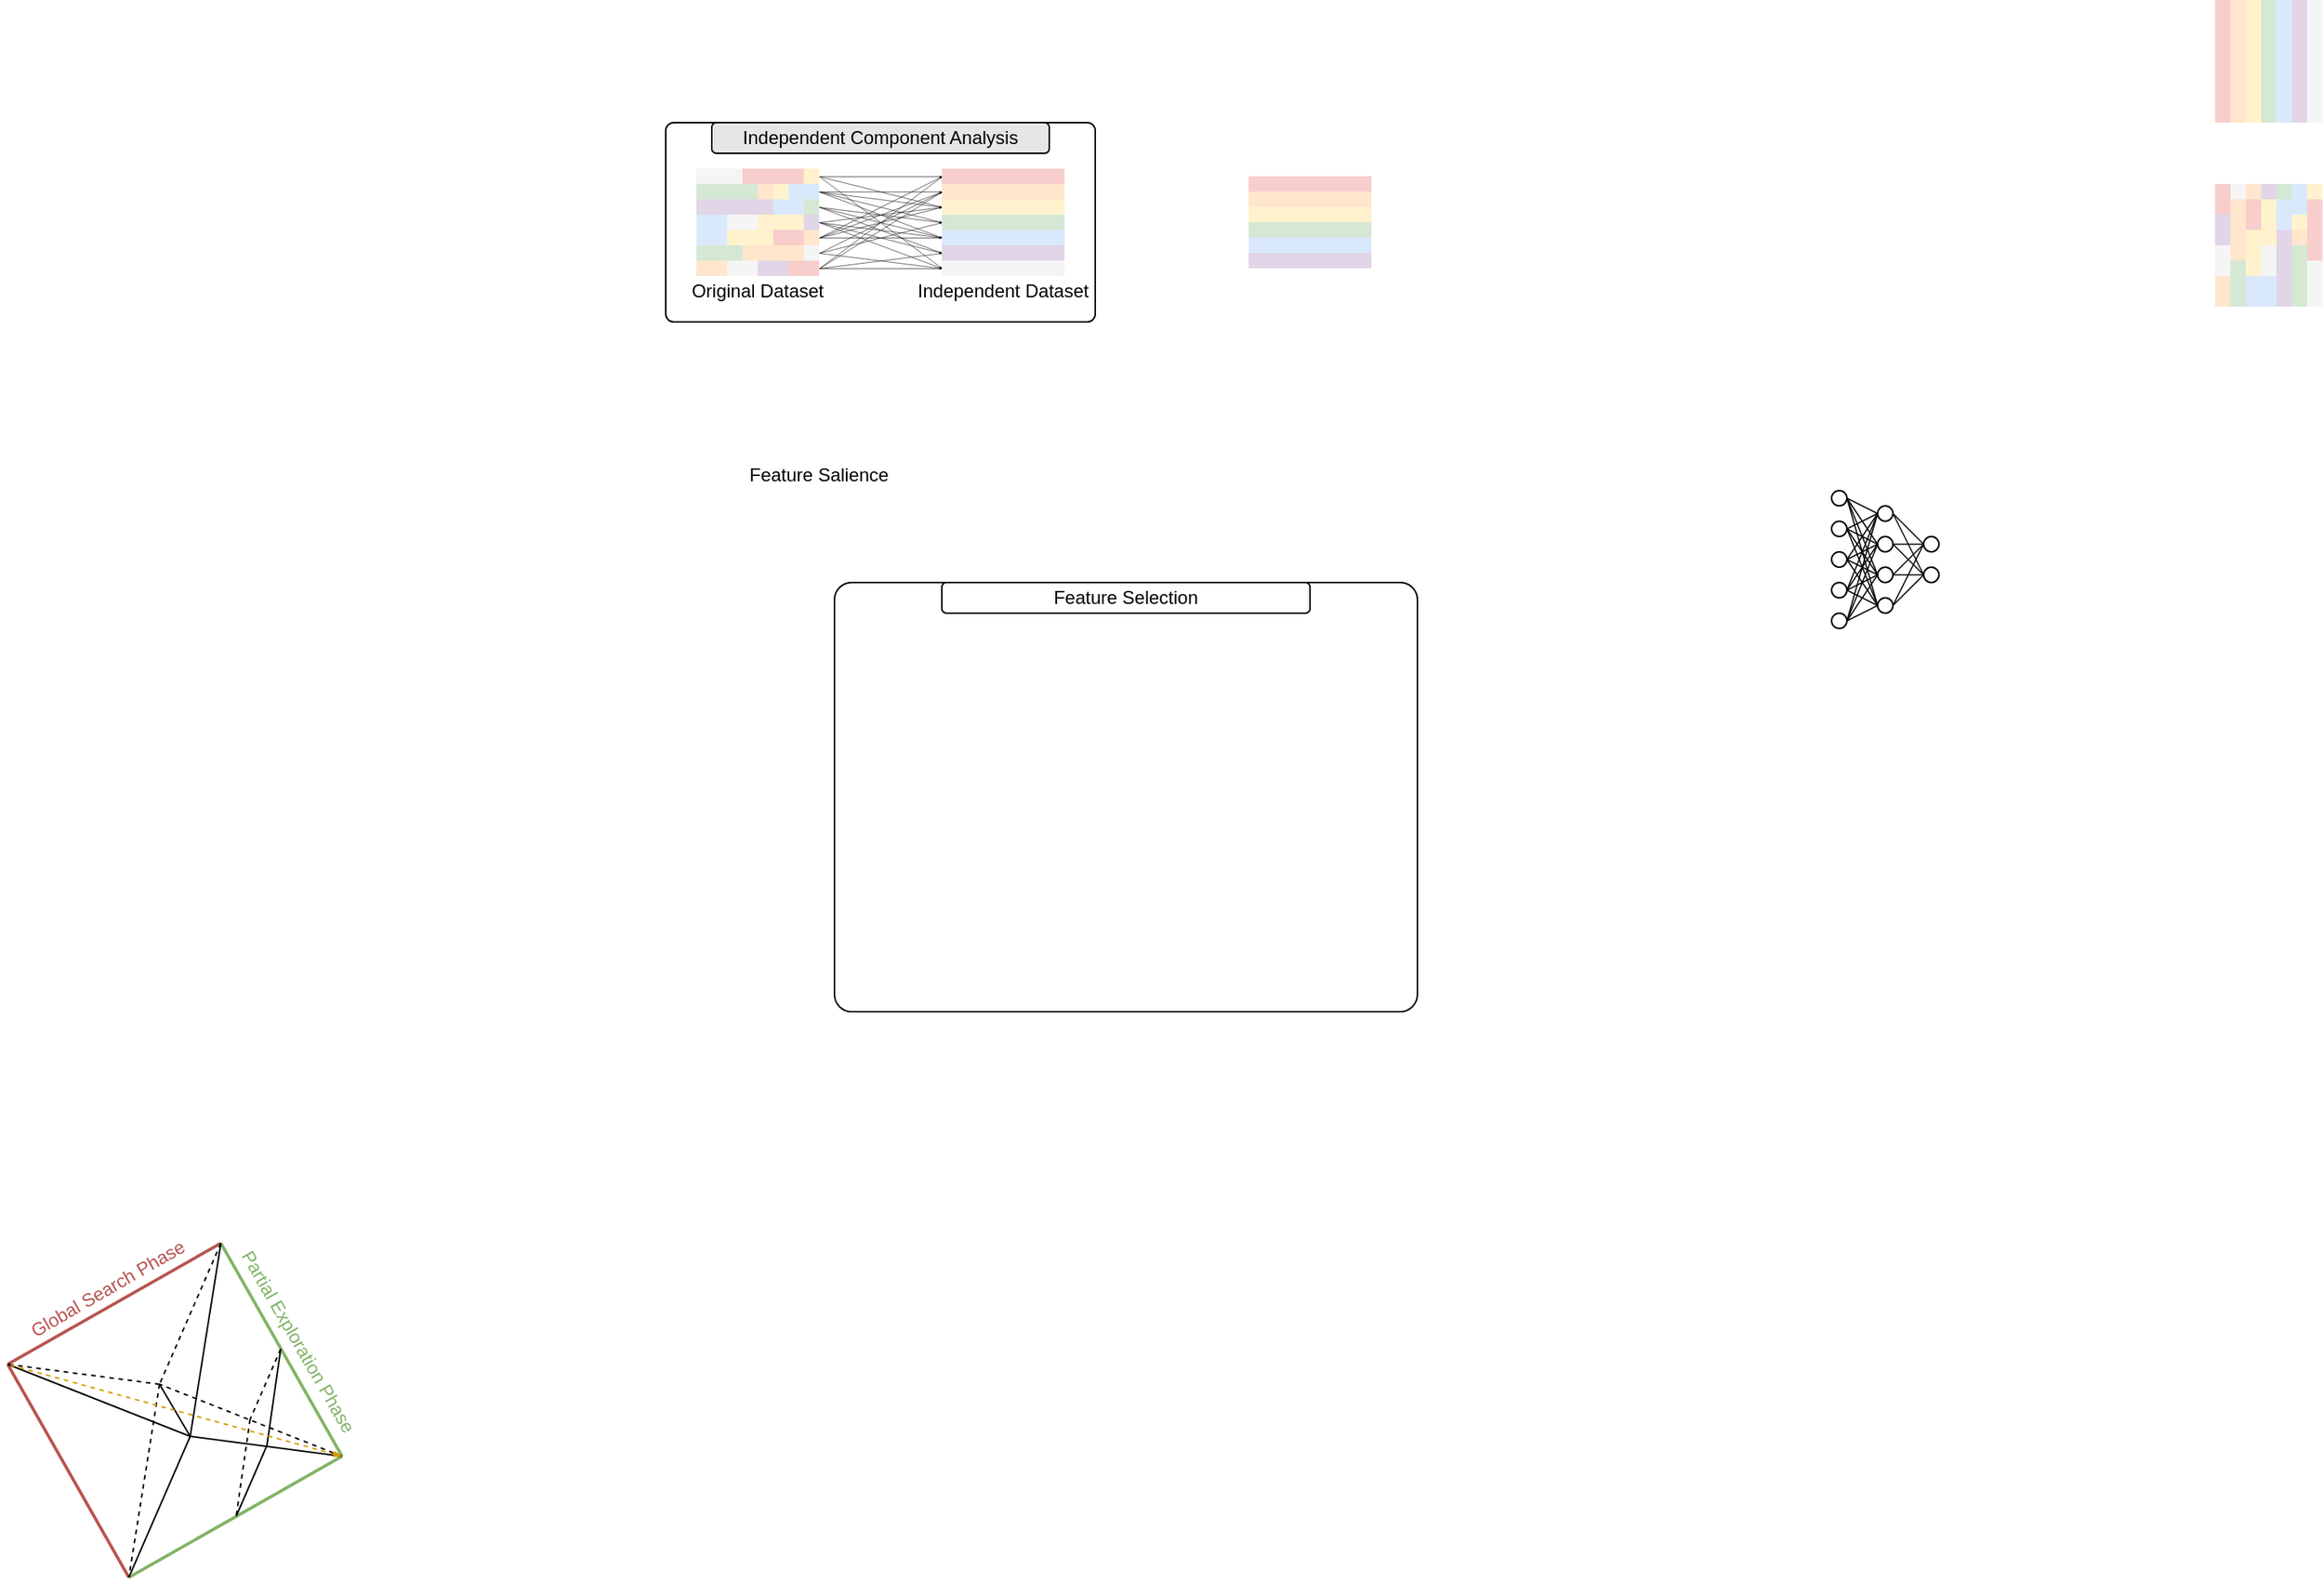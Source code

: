 <mxfile version="21.7.2" type="github">
  <diagram name="第 1 页" id="YQ_WwDAmIUOAAhOGefHQ">
    <mxGraphModel dx="1494" dy="382" grid="1" gridSize="10" guides="1" tooltips="1" connect="1" arrows="1" fold="1" page="1" pageScale="1" pageWidth="827" pageHeight="1169" math="0" shadow="0">
      <root>
        <mxCell id="0" />
        <mxCell id="1" parent="0" />
        <mxCell id="dQwBcyI58okyFWnF7Auc-1" value="" style="rounded=0;whiteSpace=wrap;html=1;fillColor=#f8cecc;strokeColor=none;" parent="1" vertex="1">
          <mxGeometry x="690" y="110" width="10" height="10" as="geometry" />
        </mxCell>
        <mxCell id="dQwBcyI58okyFWnF7Auc-2" value="" style="rounded=0;whiteSpace=wrap;html=1;fillColor=#f8cecc;strokeColor=none;" parent="1" vertex="1">
          <mxGeometry x="690" y="120" width="10" height="10" as="geometry" />
        </mxCell>
        <mxCell id="dQwBcyI58okyFWnF7Auc-3" value="" style="rounded=0;whiteSpace=wrap;html=1;fillColor=#f8cecc;strokeColor=none;" parent="1" vertex="1">
          <mxGeometry x="690" y="130" width="10" height="10" as="geometry" />
        </mxCell>
        <mxCell id="dQwBcyI58okyFWnF7Auc-4" value="" style="rounded=0;whiteSpace=wrap;html=1;fillColor=#f8cecc;strokeColor=none;" parent="1" vertex="1">
          <mxGeometry x="690" y="140" width="10" height="10" as="geometry" />
        </mxCell>
        <mxCell id="dQwBcyI58okyFWnF7Auc-5" value="" style="rounded=0;whiteSpace=wrap;html=1;fillColor=#f8cecc;strokeColor=none;" parent="1" vertex="1">
          <mxGeometry x="690" y="150" width="10" height="10" as="geometry" />
        </mxCell>
        <mxCell id="dQwBcyI58okyFWnF7Auc-6" value="" style="rounded=0;whiteSpace=wrap;html=1;fillColor=#f8cecc;strokeColor=none;" parent="1" vertex="1">
          <mxGeometry x="690" y="100" width="10" height="10" as="geometry" />
        </mxCell>
        <mxCell id="dQwBcyI58okyFWnF7Auc-8" value="" style="rounded=0;whiteSpace=wrap;html=1;fillColor=#f8cecc;strokeColor=none;" parent="1" vertex="1">
          <mxGeometry x="690" y="90" width="10" height="10" as="geometry" />
        </mxCell>
        <mxCell id="dQwBcyI58okyFWnF7Auc-9" value="" style="rounded=0;whiteSpace=wrap;html=1;fillColor=#f8cecc;strokeColor=none;" parent="1" vertex="1">
          <mxGeometry x="690" y="80" width="10" height="10" as="geometry" />
        </mxCell>
        <mxCell id="dQwBcyI58okyFWnF7Auc-10" value="" style="rounded=0;whiteSpace=wrap;html=1;fillColor=#ffe6cc;strokeColor=none;" parent="1" vertex="1">
          <mxGeometry x="700" y="110" width="10" height="10" as="geometry" />
        </mxCell>
        <mxCell id="dQwBcyI58okyFWnF7Auc-11" value="" style="rounded=0;whiteSpace=wrap;html=1;fillColor=#ffe6cc;strokeColor=none;" parent="1" vertex="1">
          <mxGeometry x="700" y="120" width="10" height="10" as="geometry" />
        </mxCell>
        <mxCell id="dQwBcyI58okyFWnF7Auc-12" value="" style="rounded=0;whiteSpace=wrap;html=1;fillColor=#ffe6cc;strokeColor=none;" parent="1" vertex="1">
          <mxGeometry x="700" y="130" width="10" height="10" as="geometry" />
        </mxCell>
        <mxCell id="dQwBcyI58okyFWnF7Auc-13" value="" style="rounded=0;whiteSpace=wrap;html=1;fillColor=#ffe6cc;strokeColor=none;" parent="1" vertex="1">
          <mxGeometry x="700" y="140" width="10" height="10" as="geometry" />
        </mxCell>
        <mxCell id="dQwBcyI58okyFWnF7Auc-14" value="" style="rounded=0;whiteSpace=wrap;html=1;fillColor=#ffe6cc;strokeColor=none;" parent="1" vertex="1">
          <mxGeometry x="700" y="150" width="10" height="10" as="geometry" />
        </mxCell>
        <mxCell id="dQwBcyI58okyFWnF7Auc-15" value="" style="rounded=0;whiteSpace=wrap;html=1;fillColor=#ffe6cc;strokeColor=none;" parent="1" vertex="1">
          <mxGeometry x="700" y="100" width="10" height="10" as="geometry" />
        </mxCell>
        <mxCell id="dQwBcyI58okyFWnF7Auc-16" value="" style="rounded=0;whiteSpace=wrap;html=1;fillColor=#ffe6cc;strokeColor=none;" parent="1" vertex="1">
          <mxGeometry x="700" y="90" width="10" height="10" as="geometry" />
        </mxCell>
        <mxCell id="dQwBcyI58okyFWnF7Auc-17" value="" style="rounded=0;whiteSpace=wrap;html=1;fillColor=#ffe6cc;strokeColor=none;" parent="1" vertex="1">
          <mxGeometry x="700" y="80" width="10" height="10" as="geometry" />
        </mxCell>
        <mxCell id="dQwBcyI58okyFWnF7Auc-18" value="" style="rounded=0;whiteSpace=wrap;html=1;fillColor=#fff2cc;strokeColor=none;" parent="1" vertex="1">
          <mxGeometry x="710" y="110" width="10" height="10" as="geometry" />
        </mxCell>
        <mxCell id="dQwBcyI58okyFWnF7Auc-19" value="" style="rounded=0;whiteSpace=wrap;html=1;fillColor=#fff2cc;strokeColor=none;" parent="1" vertex="1">
          <mxGeometry x="710" y="120" width="10" height="10" as="geometry" />
        </mxCell>
        <mxCell id="dQwBcyI58okyFWnF7Auc-20" value="" style="rounded=0;whiteSpace=wrap;html=1;fillColor=#fff2cc;strokeColor=none;" parent="1" vertex="1">
          <mxGeometry x="710" y="130" width="10" height="10" as="geometry" />
        </mxCell>
        <mxCell id="dQwBcyI58okyFWnF7Auc-21" value="" style="rounded=0;whiteSpace=wrap;html=1;fillColor=#fff2cc;strokeColor=none;" parent="1" vertex="1">
          <mxGeometry x="710" y="140" width="10" height="10" as="geometry" />
        </mxCell>
        <mxCell id="dQwBcyI58okyFWnF7Auc-22" value="" style="rounded=0;whiteSpace=wrap;html=1;fillColor=#fff2cc;strokeColor=none;" parent="1" vertex="1">
          <mxGeometry x="710" y="150" width="10" height="10" as="geometry" />
        </mxCell>
        <mxCell id="dQwBcyI58okyFWnF7Auc-23" value="" style="rounded=0;whiteSpace=wrap;html=1;fillColor=#fff2cc;strokeColor=none;" parent="1" vertex="1">
          <mxGeometry x="710" y="100" width="10" height="10" as="geometry" />
        </mxCell>
        <mxCell id="dQwBcyI58okyFWnF7Auc-24" value="" style="rounded=0;whiteSpace=wrap;html=1;fillColor=#fff2cc;strokeColor=none;" parent="1" vertex="1">
          <mxGeometry x="710" y="90" width="10" height="10" as="geometry" />
        </mxCell>
        <mxCell id="dQwBcyI58okyFWnF7Auc-25" value="" style="rounded=0;whiteSpace=wrap;html=1;fillColor=#fff2cc;strokeColor=none;" parent="1" vertex="1">
          <mxGeometry x="710" y="80" width="10" height="10" as="geometry" />
        </mxCell>
        <mxCell id="dQwBcyI58okyFWnF7Auc-26" value="" style="rounded=0;whiteSpace=wrap;html=1;fillColor=#d5e8d4;strokeColor=none;" parent="1" vertex="1">
          <mxGeometry x="720" y="110" width="10" height="10" as="geometry" />
        </mxCell>
        <mxCell id="dQwBcyI58okyFWnF7Auc-27" value="" style="rounded=0;whiteSpace=wrap;html=1;fillColor=#d5e8d4;strokeColor=none;" parent="1" vertex="1">
          <mxGeometry x="720" y="120" width="10" height="10" as="geometry" />
        </mxCell>
        <mxCell id="dQwBcyI58okyFWnF7Auc-28" value="" style="rounded=0;whiteSpace=wrap;html=1;fillColor=#d5e8d4;strokeColor=none;" parent="1" vertex="1">
          <mxGeometry x="720" y="130" width="10" height="10" as="geometry" />
        </mxCell>
        <mxCell id="dQwBcyI58okyFWnF7Auc-29" value="" style="rounded=0;whiteSpace=wrap;html=1;fillColor=#d5e8d4;strokeColor=none;" parent="1" vertex="1">
          <mxGeometry x="720" y="140" width="10" height="10" as="geometry" />
        </mxCell>
        <mxCell id="dQwBcyI58okyFWnF7Auc-30" value="" style="rounded=0;whiteSpace=wrap;html=1;fillColor=#d5e8d4;strokeColor=none;" parent="1" vertex="1">
          <mxGeometry x="730" y="200" width="10" height="10" as="geometry" />
        </mxCell>
        <mxCell id="dQwBcyI58okyFWnF7Auc-31" value="" style="rounded=0;whiteSpace=wrap;html=1;fillColor=#d5e8d4;strokeColor=none;" parent="1" vertex="1">
          <mxGeometry x="720" y="100" width="10" height="10" as="geometry" />
        </mxCell>
        <mxCell id="dQwBcyI58okyFWnF7Auc-32" value="" style="rounded=0;whiteSpace=wrap;html=1;fillColor=#d5e8d4;strokeColor=none;" parent="1" vertex="1">
          <mxGeometry x="720" y="90" width="10" height="10" as="geometry" />
        </mxCell>
        <mxCell id="dQwBcyI58okyFWnF7Auc-33" value="" style="rounded=0;whiteSpace=wrap;html=1;fillColor=#d5e8d4;strokeColor=none;" parent="1" vertex="1">
          <mxGeometry x="720" y="80" width="10" height="10" as="geometry" />
        </mxCell>
        <mxCell id="dQwBcyI58okyFWnF7Auc-34" value="" style="rounded=0;whiteSpace=wrap;html=1;fillColor=#dae8fc;strokeColor=none;" parent="1" vertex="1">
          <mxGeometry x="730" y="110" width="10" height="10" as="geometry" />
        </mxCell>
        <mxCell id="dQwBcyI58okyFWnF7Auc-35" value="" style="rounded=0;whiteSpace=wrap;html=1;fillColor=#dae8fc;strokeColor=none;" parent="1" vertex="1">
          <mxGeometry x="730" y="120" width="10" height="10" as="geometry" />
        </mxCell>
        <mxCell id="dQwBcyI58okyFWnF7Auc-36" value="" style="rounded=0;whiteSpace=wrap;html=1;fillColor=#dae8fc;strokeColor=none;" parent="1" vertex="1">
          <mxGeometry x="730" y="130" width="10" height="10" as="geometry" />
        </mxCell>
        <mxCell id="dQwBcyI58okyFWnF7Auc-37" value="" style="rounded=0;whiteSpace=wrap;html=1;fillColor=#dae8fc;strokeColor=none;" parent="1" vertex="1">
          <mxGeometry x="730" y="140" width="10" height="10" as="geometry" />
        </mxCell>
        <mxCell id="dQwBcyI58okyFWnF7Auc-38" value="" style="rounded=0;whiteSpace=wrap;html=1;fillColor=#dae8fc;strokeColor=none;" parent="1" vertex="1">
          <mxGeometry x="730" y="150" width="10" height="10" as="geometry" />
        </mxCell>
        <mxCell id="dQwBcyI58okyFWnF7Auc-39" value="" style="rounded=0;whiteSpace=wrap;html=1;fillColor=#dae8fc;strokeColor=none;" parent="1" vertex="1">
          <mxGeometry x="730" y="100" width="10" height="10" as="geometry" />
        </mxCell>
        <mxCell id="dQwBcyI58okyFWnF7Auc-40" value="" style="rounded=0;whiteSpace=wrap;html=1;fillColor=#dae8fc;strokeColor=none;" parent="1" vertex="1">
          <mxGeometry x="730" y="90" width="10" height="10" as="geometry" />
        </mxCell>
        <mxCell id="dQwBcyI58okyFWnF7Auc-41" value="" style="rounded=0;whiteSpace=wrap;html=1;fillColor=#dae8fc;strokeColor=none;" parent="1" vertex="1">
          <mxGeometry x="730" y="80" width="10" height="10" as="geometry" />
        </mxCell>
        <mxCell id="dQwBcyI58okyFWnF7Auc-42" value="" style="rounded=0;whiteSpace=wrap;html=1;fillColor=#e1d5e7;strokeColor=none;" parent="1" vertex="1">
          <mxGeometry x="740" y="110" width="10" height="10" as="geometry" />
        </mxCell>
        <mxCell id="dQwBcyI58okyFWnF7Auc-43" value="" style="rounded=0;whiteSpace=wrap;html=1;fillColor=#e1d5e7;strokeColor=none;" parent="1" vertex="1">
          <mxGeometry x="740" y="120" width="10" height="10" as="geometry" />
        </mxCell>
        <mxCell id="dQwBcyI58okyFWnF7Auc-44" value="" style="rounded=0;whiteSpace=wrap;html=1;fillColor=#e1d5e7;strokeColor=none;" parent="1" vertex="1">
          <mxGeometry x="740" y="130" width="10" height="10" as="geometry" />
        </mxCell>
        <mxCell id="dQwBcyI58okyFWnF7Auc-45" value="" style="rounded=0;whiteSpace=wrap;html=1;fillColor=#e1d5e7;strokeColor=none;" parent="1" vertex="1">
          <mxGeometry x="740" y="140" width="10" height="10" as="geometry" />
        </mxCell>
        <mxCell id="dQwBcyI58okyFWnF7Auc-46" value="" style="rounded=0;whiteSpace=wrap;html=1;fillColor=#e1d5e7;strokeColor=none;" parent="1" vertex="1">
          <mxGeometry x="740" y="150" width="10" height="10" as="geometry" />
        </mxCell>
        <mxCell id="dQwBcyI58okyFWnF7Auc-47" value="" style="rounded=0;whiteSpace=wrap;html=1;fillColor=#e1d5e7;strokeColor=none;" parent="1" vertex="1">
          <mxGeometry x="740" y="100" width="10" height="10" as="geometry" />
        </mxCell>
        <mxCell id="dQwBcyI58okyFWnF7Auc-48" value="" style="rounded=0;whiteSpace=wrap;html=1;fillColor=#e1d5e7;strokeColor=none;" parent="1" vertex="1">
          <mxGeometry x="740" y="90" width="10" height="10" as="geometry" />
        </mxCell>
        <mxCell id="dQwBcyI58okyFWnF7Auc-49" value="" style="rounded=0;whiteSpace=wrap;html=1;fillColor=#e1d5e7;strokeColor=none;" parent="1" vertex="1">
          <mxGeometry x="740" y="80" width="10" height="10" as="geometry" />
        </mxCell>
        <mxCell id="dQwBcyI58okyFWnF7Auc-50" value="" style="rounded=0;whiteSpace=wrap;html=1;fillColor=#f5f5f5;strokeColor=none;fontColor=#333333;" parent="1" vertex="1">
          <mxGeometry x="750" y="110" width="10" height="10" as="geometry" />
        </mxCell>
        <mxCell id="dQwBcyI58okyFWnF7Auc-51" value="" style="rounded=0;whiteSpace=wrap;html=1;fillColor=#f5f5f5;strokeColor=none;fontColor=#333333;" parent="1" vertex="1">
          <mxGeometry x="750" y="120" width="10" height="10" as="geometry" />
        </mxCell>
        <mxCell id="dQwBcyI58okyFWnF7Auc-52" value="" style="rounded=0;whiteSpace=wrap;html=1;fillColor=#f5f5f5;strokeColor=none;fontColor=#333333;" parent="1" vertex="1">
          <mxGeometry x="750" y="130" width="10" height="10" as="geometry" />
        </mxCell>
        <mxCell id="dQwBcyI58okyFWnF7Auc-53" value="" style="rounded=0;whiteSpace=wrap;html=1;fillColor=#f5f5f5;strokeColor=none;fontColor=#333333;" parent="1" vertex="1">
          <mxGeometry x="750" y="140" width="10" height="10" as="geometry" />
        </mxCell>
        <mxCell id="dQwBcyI58okyFWnF7Auc-54" value="" style="rounded=0;whiteSpace=wrap;html=1;fillColor=#f5f5f5;strokeColor=none;fontColor=#333333;" parent="1" vertex="1">
          <mxGeometry x="750" y="150" width="10" height="10" as="geometry" />
        </mxCell>
        <mxCell id="dQwBcyI58okyFWnF7Auc-55" value="" style="rounded=0;whiteSpace=wrap;html=1;fillColor=#f5f5f5;strokeColor=none;fontColor=#333333;" parent="1" vertex="1">
          <mxGeometry x="750" y="100" width="10" height="10" as="geometry" />
        </mxCell>
        <mxCell id="dQwBcyI58okyFWnF7Auc-56" value="" style="rounded=0;whiteSpace=wrap;html=1;fillColor=#f5f5f5;strokeColor=none;fontColor=#333333;" parent="1" vertex="1">
          <mxGeometry x="750" y="90" width="10" height="10" as="geometry" />
        </mxCell>
        <mxCell id="dQwBcyI58okyFWnF7Auc-57" value="" style="rounded=0;whiteSpace=wrap;html=1;fillColor=#f5f5f5;strokeColor=none;fontColor=#333333;" parent="1" vertex="1">
          <mxGeometry x="750" y="80" width="10" height="10" as="geometry" />
        </mxCell>
        <mxCell id="dQwBcyI58okyFWnF7Auc-58" value="" style="rounded=0;whiteSpace=wrap;html=1;fillColor=#f8cecc;strokeColor=none;" parent="1" vertex="1">
          <mxGeometry x="690" y="210" width="10" height="10" as="geometry" />
        </mxCell>
        <mxCell id="dQwBcyI58okyFWnF7Auc-59" value="" style="rounded=0;whiteSpace=wrap;html=1;fillColor=#f8cecc;strokeColor=none;" parent="1" vertex="1">
          <mxGeometry x="690" y="200" width="10" height="10" as="geometry" />
        </mxCell>
        <mxCell id="dQwBcyI58okyFWnF7Auc-60" value="" style="rounded=0;whiteSpace=wrap;html=1;fillColor=#ffe6cc;strokeColor=none;" parent="1" vertex="1">
          <mxGeometry x="710" y="200" width="10" height="10" as="geometry" />
        </mxCell>
        <mxCell id="dQwBcyI58okyFWnF7Auc-61" value="" style="rounded=0;whiteSpace=wrap;html=1;fillColor=#d5e8d4;strokeColor=none;" parent="1" vertex="1">
          <mxGeometry x="720" y="150" width="10" height="10" as="geometry" />
        </mxCell>
        <mxCell id="dQwBcyI58okyFWnF7Auc-62" value="" style="rounded=0;whiteSpace=wrap;html=1;fillColor=#f5f5f5;strokeColor=none;fontColor=#333333;" parent="1" vertex="1">
          <mxGeometry x="700" y="200" width="10" height="10" as="geometry" />
        </mxCell>
        <mxCell id="dQwBcyI58okyFWnF7Auc-63" value="" style="rounded=0;whiteSpace=wrap;html=1;fillColor=#e1d5e7;strokeColor=none;" parent="1" vertex="1">
          <mxGeometry x="720" y="200" width="10" height="10" as="geometry" />
        </mxCell>
        <mxCell id="dQwBcyI58okyFWnF7Auc-64" value="" style="rounded=0;whiteSpace=wrap;html=1;fillColor=#dae8fc;strokeColor=none;" parent="1" vertex="1">
          <mxGeometry x="740" y="200" width="10" height="10" as="geometry" />
        </mxCell>
        <mxCell id="dQwBcyI58okyFWnF7Auc-65" value="" style="rounded=0;whiteSpace=wrap;html=1;fillColor=#fff2cc;strokeColor=none;" parent="1" vertex="1">
          <mxGeometry x="750" y="200" width="10" height="10" as="geometry" />
        </mxCell>
        <mxCell id="dQwBcyI58okyFWnF7Auc-66" value="" style="rounded=0;whiteSpace=wrap;html=1;fillColor=#ffe6cc;strokeColor=none;" parent="1" vertex="1">
          <mxGeometry x="700" y="210" width="10" height="10" as="geometry" />
        </mxCell>
        <mxCell id="dQwBcyI58okyFWnF7Auc-67" value="" style="rounded=0;whiteSpace=wrap;html=1;fillColor=#ffe6cc;strokeColor=none;" parent="1" vertex="1">
          <mxGeometry x="700" y="220" width="10" height="10" as="geometry" />
        </mxCell>
        <mxCell id="dQwBcyI58okyFWnF7Auc-68" value="" style="rounded=0;whiteSpace=wrap;html=1;fillColor=#ffe6cc;strokeColor=none;" parent="1" vertex="1">
          <mxGeometry x="700" y="230" width="10" height="10" as="geometry" />
        </mxCell>
        <mxCell id="dQwBcyI58okyFWnF7Auc-69" value="" style="rounded=0;whiteSpace=wrap;html=1;fillColor=#ffe6cc;strokeColor=none;" parent="1" vertex="1">
          <mxGeometry x="700" y="240" width="10" height="10" as="geometry" />
        </mxCell>
        <mxCell id="dQwBcyI58okyFWnF7Auc-74" value="" style="rounded=0;whiteSpace=wrap;html=1;fillColor=#d5e8d4;strokeColor=none;" parent="1" vertex="1">
          <mxGeometry x="700" y="250" width="10" height="10" as="geometry" />
        </mxCell>
        <mxCell id="dQwBcyI58okyFWnF7Auc-75" value="" style="rounded=0;whiteSpace=wrap;html=1;fillColor=#d5e8d4;strokeColor=none;" parent="1" vertex="1">
          <mxGeometry x="700" y="260" width="10" height="10" as="geometry" />
        </mxCell>
        <mxCell id="dQwBcyI58okyFWnF7Auc-76" value="" style="rounded=0;whiteSpace=wrap;html=1;fillColor=#d5e8d4;strokeColor=none;" parent="1" vertex="1">
          <mxGeometry x="700" y="270" width="10" height="10" as="geometry" />
        </mxCell>
        <mxCell id="dQwBcyI58okyFWnF7Auc-77" value="" style="rounded=0;whiteSpace=wrap;html=1;fillColor=#e1d5e7;strokeColor=none;" parent="1" vertex="1">
          <mxGeometry x="690" y="220" width="10" height="10" as="geometry" />
        </mxCell>
        <mxCell id="dQwBcyI58okyFWnF7Auc-78" value="" style="rounded=0;whiteSpace=wrap;html=1;fillColor=#e1d5e7;strokeColor=none;" parent="1" vertex="1">
          <mxGeometry x="690" y="230" width="10" height="10" as="geometry" />
        </mxCell>
        <mxCell id="dQwBcyI58okyFWnF7Auc-79" value="" style="rounded=0;whiteSpace=wrap;html=1;fillColor=#f5f5f5;strokeColor=none;fontColor=#333333;" parent="1" vertex="1">
          <mxGeometry x="690" y="240" width="10" height="10" as="geometry" />
        </mxCell>
        <mxCell id="dQwBcyI58okyFWnF7Auc-80" value="" style="rounded=0;whiteSpace=wrap;html=1;fillColor=#d5e8d4;strokeColor=none;" parent="1" vertex="1">
          <mxGeometry x="740" y="240" width="10" height="10" as="geometry" />
        </mxCell>
        <mxCell id="dQwBcyI58okyFWnF7Auc-81" value="" style="rounded=0;whiteSpace=wrap;html=1;fillColor=#d5e8d4;strokeColor=none;" parent="1" vertex="1">
          <mxGeometry x="740" y="250" width="10" height="10" as="geometry" />
        </mxCell>
        <mxCell id="dQwBcyI58okyFWnF7Auc-82" value="" style="rounded=0;whiteSpace=wrap;html=1;fillColor=#d5e8d4;strokeColor=none;" parent="1" vertex="1">
          <mxGeometry x="740" y="260" width="10" height="10" as="geometry" />
        </mxCell>
        <mxCell id="dQwBcyI58okyFWnF7Auc-83" value="" style="rounded=0;whiteSpace=wrap;html=1;fillColor=#d5e8d4;strokeColor=none;" parent="1" vertex="1">
          <mxGeometry x="740" y="270" width="10" height="10" as="geometry" />
        </mxCell>
        <mxCell id="dQwBcyI58okyFWnF7Auc-84" value="" style="rounded=0;whiteSpace=wrap;html=1;fillColor=#f8cecc;strokeColor=none;" parent="1" vertex="1">
          <mxGeometry x="750" y="210" width="10" height="10" as="geometry" />
        </mxCell>
        <mxCell id="dQwBcyI58okyFWnF7Auc-85" value="" style="rounded=0;whiteSpace=wrap;html=1;fillColor=#f8cecc;strokeColor=none;" parent="1" vertex="1">
          <mxGeometry x="750" y="220" width="10" height="10" as="geometry" />
        </mxCell>
        <mxCell id="dQwBcyI58okyFWnF7Auc-86" value="" style="rounded=0;whiteSpace=wrap;html=1;fillColor=#f8cecc;strokeColor=none;" parent="1" vertex="1">
          <mxGeometry x="750" y="230" width="10" height="10" as="geometry" />
        </mxCell>
        <mxCell id="dQwBcyI58okyFWnF7Auc-87" value="" style="rounded=0;whiteSpace=wrap;html=1;fillColor=#f8cecc;strokeColor=none;" parent="1" vertex="1">
          <mxGeometry x="750" y="240" width="10" height="10" as="geometry" />
        </mxCell>
        <mxCell id="dQwBcyI58okyFWnF7Auc-88" value="" style="rounded=0;whiteSpace=wrap;html=1;fillColor=#f8cecc;strokeColor=none;" parent="1" vertex="1">
          <mxGeometry x="710" y="210" width="10" height="10" as="geometry" />
        </mxCell>
        <mxCell id="dQwBcyI58okyFWnF7Auc-89" value="" style="rounded=0;whiteSpace=wrap;html=1;fillColor=#f8cecc;strokeColor=none;" parent="1" vertex="1">
          <mxGeometry x="710" y="220" width="10" height="10" as="geometry" />
        </mxCell>
        <mxCell id="dQwBcyI58okyFWnF7Auc-90" value="" style="rounded=0;whiteSpace=wrap;html=1;fillColor=#e1d5e7;strokeColor=none;" parent="1" vertex="1">
          <mxGeometry x="730" y="230" width="10" height="10" as="geometry" />
        </mxCell>
        <mxCell id="dQwBcyI58okyFWnF7Auc-91" value="" style="rounded=0;whiteSpace=wrap;html=1;fillColor=#e1d5e7;strokeColor=none;" parent="1" vertex="1">
          <mxGeometry x="730" y="240" width="10" height="10" as="geometry" />
        </mxCell>
        <mxCell id="dQwBcyI58okyFWnF7Auc-92" value="" style="rounded=0;whiteSpace=wrap;html=1;fillColor=#e1d5e7;strokeColor=none;" parent="1" vertex="1">
          <mxGeometry x="730" y="250" width="10" height="10" as="geometry" />
        </mxCell>
        <mxCell id="dQwBcyI58okyFWnF7Auc-93" value="" style="rounded=0;whiteSpace=wrap;html=1;fillColor=#e1d5e7;strokeColor=none;" parent="1" vertex="1">
          <mxGeometry x="730" y="260" width="10" height="10" as="geometry" />
        </mxCell>
        <mxCell id="dQwBcyI58okyFWnF7Auc-94" value="" style="rounded=0;whiteSpace=wrap;html=1;fillColor=#e1d5e7;strokeColor=none;" parent="1" vertex="1">
          <mxGeometry x="730" y="270" width="10" height="10" as="geometry" />
        </mxCell>
        <mxCell id="dQwBcyI58okyFWnF7Auc-95" value="" style="rounded=0;whiteSpace=wrap;html=1;fillColor=#fff2cc;strokeColor=none;" parent="1" vertex="1">
          <mxGeometry x="720" y="230" width="10" height="10" as="geometry" />
        </mxCell>
        <mxCell id="dQwBcyI58okyFWnF7Auc-96" value="" style="rounded=0;whiteSpace=wrap;html=1;fillColor=#fff2cc;strokeColor=none;" parent="1" vertex="1">
          <mxGeometry x="740" y="220" width="10" height="10" as="geometry" />
        </mxCell>
        <mxCell id="dQwBcyI58okyFWnF7Auc-97" value="" style="rounded=0;whiteSpace=wrap;html=1;fillColor=#fff2cc;strokeColor=none;" parent="1" vertex="1">
          <mxGeometry x="710" y="230" width="10" height="10" as="geometry" />
        </mxCell>
        <mxCell id="dQwBcyI58okyFWnF7Auc-98" value="" style="rounded=0;whiteSpace=wrap;html=1;fillColor=#fff2cc;strokeColor=none;" parent="1" vertex="1">
          <mxGeometry x="710" y="240" width="10" height="10" as="geometry" />
        </mxCell>
        <mxCell id="dQwBcyI58okyFWnF7Auc-99" value="" style="rounded=0;whiteSpace=wrap;html=1;fillColor=#fff2cc;strokeColor=none;" parent="1" vertex="1">
          <mxGeometry x="710" y="250" width="10" height="10" as="geometry" />
        </mxCell>
        <mxCell id="dQwBcyI58okyFWnF7Auc-100" value="" style="rounded=0;whiteSpace=wrap;html=1;fillColor=#fff2cc;strokeColor=none;" parent="1" vertex="1">
          <mxGeometry x="720" y="220" width="10" height="10" as="geometry" />
        </mxCell>
        <mxCell id="dQwBcyI58okyFWnF7Auc-101" value="" style="rounded=0;whiteSpace=wrap;html=1;fillColor=#fff2cc;strokeColor=none;" parent="1" vertex="1">
          <mxGeometry x="720" y="210" width="10" height="10" as="geometry" />
        </mxCell>
        <mxCell id="dQwBcyI58okyFWnF7Auc-102" value="" style="rounded=0;whiteSpace=wrap;html=1;fillColor=#ffe6cc;strokeColor=none;" parent="1" vertex="1">
          <mxGeometry x="690" y="260" width="10" height="10" as="geometry" />
        </mxCell>
        <mxCell id="dQwBcyI58okyFWnF7Auc-103" value="" style="rounded=0;whiteSpace=wrap;html=1;fillColor=#ffe6cc;strokeColor=none;" parent="1" vertex="1">
          <mxGeometry x="690" y="270" width="10" height="10" as="geometry" />
        </mxCell>
        <mxCell id="dQwBcyI58okyFWnF7Auc-104" value="" style="rounded=0;whiteSpace=wrap;html=1;fillColor=#ffe6cc;strokeColor=none;" parent="1" vertex="1">
          <mxGeometry x="740" y="230" width="10" height="10" as="geometry" />
        </mxCell>
        <mxCell id="dQwBcyI58okyFWnF7Auc-105" value="" style="rounded=0;whiteSpace=wrap;html=1;fillColor=#f5f5f5;strokeColor=none;fontColor=#333333;" parent="1" vertex="1">
          <mxGeometry x="720" y="250" width="10" height="10" as="geometry" />
        </mxCell>
        <mxCell id="dQwBcyI58okyFWnF7Auc-106" value="" style="rounded=0;whiteSpace=wrap;html=1;fillColor=#f5f5f5;strokeColor=none;fontColor=#333333;" parent="1" vertex="1">
          <mxGeometry x="750" y="250" width="10" height="10" as="geometry" />
        </mxCell>
        <mxCell id="dQwBcyI58okyFWnF7Auc-107" value="" style="rounded=0;whiteSpace=wrap;html=1;fillColor=#f5f5f5;strokeColor=none;fontColor=#333333;" parent="1" vertex="1">
          <mxGeometry x="750" y="260" width="10" height="10" as="geometry" />
        </mxCell>
        <mxCell id="dQwBcyI58okyFWnF7Auc-108" value="" style="rounded=0;whiteSpace=wrap;html=1;fillColor=#f5f5f5;strokeColor=none;fontColor=#333333;" parent="1" vertex="1">
          <mxGeometry x="750" y="270" width="10" height="10" as="geometry" />
        </mxCell>
        <mxCell id="dQwBcyI58okyFWnF7Auc-109" value="" style="rounded=0;whiteSpace=wrap;html=1;fillColor=#f5f5f5;strokeColor=none;fontColor=#333333;" parent="1" vertex="1">
          <mxGeometry x="690" y="250" width="10" height="10" as="geometry" />
        </mxCell>
        <mxCell id="dQwBcyI58okyFWnF7Auc-110" value="" style="rounded=0;whiteSpace=wrap;html=1;fillColor=#f5f5f5;strokeColor=none;fontColor=#333333;" parent="1" vertex="1">
          <mxGeometry x="720" y="240" width="10" height="10" as="geometry" />
        </mxCell>
        <mxCell id="dQwBcyI58okyFWnF7Auc-111" value="" style="rounded=0;whiteSpace=wrap;html=1;fillColor=#dae8fc;strokeColor=none;" parent="1" vertex="1">
          <mxGeometry x="720" y="260" width="10" height="10" as="geometry" />
        </mxCell>
        <mxCell id="dQwBcyI58okyFWnF7Auc-112" value="" style="rounded=0;whiteSpace=wrap;html=1;fillColor=#dae8fc;strokeColor=none;" parent="1" vertex="1">
          <mxGeometry x="720" y="270" width="10" height="10" as="geometry" />
        </mxCell>
        <mxCell id="dQwBcyI58okyFWnF7Auc-113" value="" style="rounded=0;whiteSpace=wrap;html=1;fillColor=#dae8fc;strokeColor=none;" parent="1" vertex="1">
          <mxGeometry x="730" y="210" width="10" height="10" as="geometry" />
        </mxCell>
        <mxCell id="dQwBcyI58okyFWnF7Auc-114" value="" style="rounded=0;whiteSpace=wrap;html=1;fillColor=#dae8fc;strokeColor=none;" parent="1" vertex="1">
          <mxGeometry x="730" y="220" width="10" height="10" as="geometry" />
        </mxCell>
        <mxCell id="dQwBcyI58okyFWnF7Auc-115" value="" style="rounded=0;whiteSpace=wrap;html=1;fillColor=#dae8fc;strokeColor=none;" parent="1" vertex="1">
          <mxGeometry x="740" y="210" width="10" height="10" as="geometry" />
        </mxCell>
        <mxCell id="dQwBcyI58okyFWnF7Auc-116" value="" style="rounded=0;whiteSpace=wrap;html=1;fillColor=#dae8fc;strokeColor=none;" parent="1" vertex="1">
          <mxGeometry x="710" y="270" width="10" height="10" as="geometry" />
        </mxCell>
        <mxCell id="dQwBcyI58okyFWnF7Auc-117" value="" style="rounded=0;whiteSpace=wrap;html=1;fillColor=#dae8fc;strokeColor=none;" parent="1" vertex="1">
          <mxGeometry x="710" y="260" width="10" height="10" as="geometry" />
        </mxCell>
        <mxCell id="dQwBcyI58okyFWnF7Auc-121" value="" style="rounded=1;whiteSpace=wrap;html=1;arcSize=4;" parent="1" vertex="1">
          <mxGeometry x="-210" y="460" width="380" height="280" as="geometry" />
        </mxCell>
        <mxCell id="dQwBcyI58okyFWnF7Auc-122" value="Feature Selection" style="rounded=1;whiteSpace=wrap;html=1;" parent="1" vertex="1">
          <mxGeometry x="-140" y="460" width="240" height="20" as="geometry" />
        </mxCell>
        <mxCell id="dQwBcyI58okyFWnF7Auc-551" value="" style="group;rotation=90;" parent="1" vertex="1" connectable="0">
          <mxGeometry x="70" y="185" width="60" height="80" as="geometry" />
        </mxCell>
        <mxCell id="dQwBcyI58okyFWnF7Auc-495" value="" style="rounded=0;whiteSpace=wrap;html=1;fillColor=#f8cecc;strokeColor=none;rotation=90;" parent="dQwBcyI58okyFWnF7Auc-551" vertex="1">
          <mxGeometry x="30" y="10" width="10" height="10" as="geometry" />
        </mxCell>
        <mxCell id="dQwBcyI58okyFWnF7Auc-496" value="" style="rounded=0;whiteSpace=wrap;html=1;fillColor=#f8cecc;strokeColor=none;rotation=90;" parent="dQwBcyI58okyFWnF7Auc-551" vertex="1">
          <mxGeometry x="20" y="10" width="10" height="10" as="geometry" />
        </mxCell>
        <mxCell id="dQwBcyI58okyFWnF7Auc-497" value="" style="rounded=0;whiteSpace=wrap;html=1;fillColor=#f8cecc;strokeColor=none;rotation=90;" parent="dQwBcyI58okyFWnF7Auc-551" vertex="1">
          <mxGeometry x="10" y="10" width="10" height="10" as="geometry" />
        </mxCell>
        <mxCell id="dQwBcyI58okyFWnF7Auc-498" value="" style="rounded=0;whiteSpace=wrap;html=1;fillColor=#f8cecc;strokeColor=none;rotation=90;" parent="dQwBcyI58okyFWnF7Auc-551" vertex="1">
          <mxGeometry y="10" width="10" height="10" as="geometry" />
        </mxCell>
        <mxCell id="dQwBcyI58okyFWnF7Auc-499" value="" style="rounded=0;whiteSpace=wrap;html=1;fillColor=#f8cecc;strokeColor=none;rotation=90;" parent="dQwBcyI58okyFWnF7Auc-551" vertex="1">
          <mxGeometry x="-10" y="10" width="10" height="10" as="geometry" />
        </mxCell>
        <mxCell id="dQwBcyI58okyFWnF7Auc-500" value="" style="rounded=0;whiteSpace=wrap;html=1;fillColor=#f8cecc;strokeColor=none;rotation=90;" parent="dQwBcyI58okyFWnF7Auc-551" vertex="1">
          <mxGeometry x="40" y="10" width="10" height="10" as="geometry" />
        </mxCell>
        <mxCell id="dQwBcyI58okyFWnF7Auc-501" value="" style="rounded=0;whiteSpace=wrap;html=1;fillColor=#f8cecc;strokeColor=none;rotation=90;" parent="dQwBcyI58okyFWnF7Auc-551" vertex="1">
          <mxGeometry x="50" y="10" width="10" height="10" as="geometry" />
        </mxCell>
        <mxCell id="dQwBcyI58okyFWnF7Auc-502" value="" style="rounded=0;whiteSpace=wrap;html=1;fillColor=#f8cecc;strokeColor=none;rotation=90;" parent="dQwBcyI58okyFWnF7Auc-551" vertex="1">
          <mxGeometry x="60" y="10" width="10" height="10" as="geometry" />
        </mxCell>
        <mxCell id="dQwBcyI58okyFWnF7Auc-503" value="" style="rounded=0;whiteSpace=wrap;html=1;fillColor=#ffe6cc;strokeColor=none;rotation=90;" parent="dQwBcyI58okyFWnF7Auc-551" vertex="1">
          <mxGeometry x="30" y="20" width="10" height="10" as="geometry" />
        </mxCell>
        <mxCell id="dQwBcyI58okyFWnF7Auc-504" value="" style="rounded=0;whiteSpace=wrap;html=1;fillColor=#ffe6cc;strokeColor=none;rotation=90;" parent="dQwBcyI58okyFWnF7Auc-551" vertex="1">
          <mxGeometry x="20" y="20" width="10" height="10" as="geometry" />
        </mxCell>
        <mxCell id="dQwBcyI58okyFWnF7Auc-505" value="" style="rounded=0;whiteSpace=wrap;html=1;fillColor=#ffe6cc;strokeColor=none;rotation=90;" parent="dQwBcyI58okyFWnF7Auc-551" vertex="1">
          <mxGeometry x="10" y="20" width="10" height="10" as="geometry" />
        </mxCell>
        <mxCell id="dQwBcyI58okyFWnF7Auc-506" value="" style="rounded=0;whiteSpace=wrap;html=1;fillColor=#ffe6cc;strokeColor=none;rotation=90;" parent="dQwBcyI58okyFWnF7Auc-551" vertex="1">
          <mxGeometry y="20" width="10" height="10" as="geometry" />
        </mxCell>
        <mxCell id="dQwBcyI58okyFWnF7Auc-507" value="" style="rounded=0;whiteSpace=wrap;html=1;fillColor=#ffe6cc;strokeColor=none;rotation=90;" parent="dQwBcyI58okyFWnF7Auc-551" vertex="1">
          <mxGeometry x="-10" y="20" width="10" height="10" as="geometry" />
        </mxCell>
        <mxCell id="dQwBcyI58okyFWnF7Auc-508" value="" style="rounded=0;whiteSpace=wrap;html=1;fillColor=#ffe6cc;strokeColor=none;rotation=90;" parent="dQwBcyI58okyFWnF7Auc-551" vertex="1">
          <mxGeometry x="40" y="20" width="10" height="10" as="geometry" />
        </mxCell>
        <mxCell id="dQwBcyI58okyFWnF7Auc-509" value="" style="rounded=0;whiteSpace=wrap;html=1;fillColor=#ffe6cc;strokeColor=none;rotation=90;" parent="dQwBcyI58okyFWnF7Auc-551" vertex="1">
          <mxGeometry x="50" y="20" width="10" height="10" as="geometry" />
        </mxCell>
        <mxCell id="dQwBcyI58okyFWnF7Auc-510" value="" style="rounded=0;whiteSpace=wrap;html=1;fillColor=#ffe6cc;strokeColor=none;rotation=90;" parent="dQwBcyI58okyFWnF7Auc-551" vertex="1">
          <mxGeometry x="60" y="20" width="10" height="10" as="geometry" />
        </mxCell>
        <mxCell id="dQwBcyI58okyFWnF7Auc-511" value="" style="rounded=0;whiteSpace=wrap;html=1;fillColor=#fff2cc;strokeColor=none;rotation=90;" parent="dQwBcyI58okyFWnF7Auc-551" vertex="1">
          <mxGeometry x="30" y="30" width="10" height="10" as="geometry" />
        </mxCell>
        <mxCell id="dQwBcyI58okyFWnF7Auc-512" value="" style="rounded=0;whiteSpace=wrap;html=1;fillColor=#fff2cc;strokeColor=none;rotation=90;" parent="dQwBcyI58okyFWnF7Auc-551" vertex="1">
          <mxGeometry x="20" y="30" width="10" height="10" as="geometry" />
        </mxCell>
        <mxCell id="dQwBcyI58okyFWnF7Auc-513" value="" style="rounded=0;whiteSpace=wrap;html=1;fillColor=#fff2cc;strokeColor=none;rotation=90;" parent="dQwBcyI58okyFWnF7Auc-551" vertex="1">
          <mxGeometry x="10" y="30" width="10" height="10" as="geometry" />
        </mxCell>
        <mxCell id="dQwBcyI58okyFWnF7Auc-514" value="" style="rounded=0;whiteSpace=wrap;html=1;fillColor=#fff2cc;strokeColor=none;rotation=90;" parent="dQwBcyI58okyFWnF7Auc-551" vertex="1">
          <mxGeometry y="30" width="10" height="10" as="geometry" />
        </mxCell>
        <mxCell id="dQwBcyI58okyFWnF7Auc-515" value="" style="rounded=0;whiteSpace=wrap;html=1;fillColor=#fff2cc;strokeColor=none;rotation=90;" parent="dQwBcyI58okyFWnF7Auc-551" vertex="1">
          <mxGeometry x="-10" y="30" width="10" height="10" as="geometry" />
        </mxCell>
        <mxCell id="dQwBcyI58okyFWnF7Auc-516" value="" style="rounded=0;whiteSpace=wrap;html=1;fillColor=#fff2cc;strokeColor=none;rotation=90;" parent="dQwBcyI58okyFWnF7Auc-551" vertex="1">
          <mxGeometry x="40" y="30" width="10" height="10" as="geometry" />
        </mxCell>
        <mxCell id="dQwBcyI58okyFWnF7Auc-517" value="" style="rounded=0;whiteSpace=wrap;html=1;fillColor=#fff2cc;strokeColor=none;rotation=90;" parent="dQwBcyI58okyFWnF7Auc-551" vertex="1">
          <mxGeometry x="50" y="30" width="10" height="10" as="geometry" />
        </mxCell>
        <mxCell id="dQwBcyI58okyFWnF7Auc-518" value="" style="rounded=0;whiteSpace=wrap;html=1;fillColor=#fff2cc;strokeColor=none;rotation=90;" parent="dQwBcyI58okyFWnF7Auc-551" vertex="1">
          <mxGeometry x="60" y="30" width="10" height="10" as="geometry" />
        </mxCell>
        <mxCell id="dQwBcyI58okyFWnF7Auc-519" value="" style="rounded=0;whiteSpace=wrap;html=1;fillColor=#d5e8d4;strokeColor=none;rotation=90;" parent="dQwBcyI58okyFWnF7Auc-551" vertex="1">
          <mxGeometry x="30" y="40" width="10" height="10" as="geometry" />
        </mxCell>
        <mxCell id="dQwBcyI58okyFWnF7Auc-520" value="" style="rounded=0;whiteSpace=wrap;html=1;fillColor=#d5e8d4;strokeColor=none;rotation=90;" parent="dQwBcyI58okyFWnF7Auc-551" vertex="1">
          <mxGeometry x="20" y="40" width="10" height="10" as="geometry" />
        </mxCell>
        <mxCell id="dQwBcyI58okyFWnF7Auc-521" value="" style="rounded=0;whiteSpace=wrap;html=1;fillColor=#d5e8d4;strokeColor=none;rotation=90;" parent="dQwBcyI58okyFWnF7Auc-551" vertex="1">
          <mxGeometry x="10" y="40" width="10" height="10" as="geometry" />
        </mxCell>
        <mxCell id="dQwBcyI58okyFWnF7Auc-522" value="" style="rounded=0;whiteSpace=wrap;html=1;fillColor=#d5e8d4;strokeColor=none;rotation=90;" parent="dQwBcyI58okyFWnF7Auc-551" vertex="1">
          <mxGeometry y="40" width="10" height="10" as="geometry" />
        </mxCell>
        <mxCell id="dQwBcyI58okyFWnF7Auc-523" value="" style="rounded=0;whiteSpace=wrap;html=1;fillColor=#d5e8d4;strokeColor=none;rotation=90;" parent="dQwBcyI58okyFWnF7Auc-551" vertex="1">
          <mxGeometry x="40" y="40" width="10" height="10" as="geometry" />
        </mxCell>
        <mxCell id="dQwBcyI58okyFWnF7Auc-524" value="" style="rounded=0;whiteSpace=wrap;html=1;fillColor=#d5e8d4;strokeColor=none;rotation=90;" parent="dQwBcyI58okyFWnF7Auc-551" vertex="1">
          <mxGeometry x="50" y="40" width="10" height="10" as="geometry" />
        </mxCell>
        <mxCell id="dQwBcyI58okyFWnF7Auc-525" value="" style="rounded=0;whiteSpace=wrap;html=1;fillColor=#d5e8d4;strokeColor=none;rotation=90;" parent="dQwBcyI58okyFWnF7Auc-551" vertex="1">
          <mxGeometry x="60" y="40" width="10" height="10" as="geometry" />
        </mxCell>
        <mxCell id="dQwBcyI58okyFWnF7Auc-526" value="" style="rounded=0;whiteSpace=wrap;html=1;fillColor=#dae8fc;strokeColor=none;rotation=90;" parent="dQwBcyI58okyFWnF7Auc-551" vertex="1">
          <mxGeometry x="30" y="50" width="10" height="10" as="geometry" />
        </mxCell>
        <mxCell id="dQwBcyI58okyFWnF7Auc-527" value="" style="rounded=0;whiteSpace=wrap;html=1;fillColor=#dae8fc;strokeColor=none;rotation=90;" parent="dQwBcyI58okyFWnF7Auc-551" vertex="1">
          <mxGeometry x="20" y="50" width="10" height="10" as="geometry" />
        </mxCell>
        <mxCell id="dQwBcyI58okyFWnF7Auc-528" value="" style="rounded=0;whiteSpace=wrap;html=1;fillColor=#dae8fc;strokeColor=none;rotation=90;" parent="dQwBcyI58okyFWnF7Auc-551" vertex="1">
          <mxGeometry x="10" y="50" width="10" height="10" as="geometry" />
        </mxCell>
        <mxCell id="dQwBcyI58okyFWnF7Auc-529" value="" style="rounded=0;whiteSpace=wrap;html=1;fillColor=#dae8fc;strokeColor=none;rotation=90;" parent="dQwBcyI58okyFWnF7Auc-551" vertex="1">
          <mxGeometry y="50" width="10" height="10" as="geometry" />
        </mxCell>
        <mxCell id="dQwBcyI58okyFWnF7Auc-530" value="" style="rounded=0;whiteSpace=wrap;html=1;fillColor=#dae8fc;strokeColor=none;rotation=90;" parent="dQwBcyI58okyFWnF7Auc-551" vertex="1">
          <mxGeometry x="-10" y="50" width="10" height="10" as="geometry" />
        </mxCell>
        <mxCell id="dQwBcyI58okyFWnF7Auc-531" value="" style="rounded=0;whiteSpace=wrap;html=1;fillColor=#dae8fc;strokeColor=none;rotation=90;" parent="dQwBcyI58okyFWnF7Auc-551" vertex="1">
          <mxGeometry x="40" y="50" width="10" height="10" as="geometry" />
        </mxCell>
        <mxCell id="dQwBcyI58okyFWnF7Auc-532" value="" style="rounded=0;whiteSpace=wrap;html=1;fillColor=#dae8fc;strokeColor=none;rotation=90;" parent="dQwBcyI58okyFWnF7Auc-551" vertex="1">
          <mxGeometry x="50" y="50" width="10" height="10" as="geometry" />
        </mxCell>
        <mxCell id="dQwBcyI58okyFWnF7Auc-533" value="" style="rounded=0;whiteSpace=wrap;html=1;fillColor=#dae8fc;strokeColor=none;rotation=90;" parent="dQwBcyI58okyFWnF7Auc-551" vertex="1">
          <mxGeometry x="60" y="50" width="10" height="10" as="geometry" />
        </mxCell>
        <mxCell id="dQwBcyI58okyFWnF7Auc-534" value="" style="rounded=0;whiteSpace=wrap;html=1;fillColor=#e1d5e7;strokeColor=none;rotation=90;" parent="dQwBcyI58okyFWnF7Auc-551" vertex="1">
          <mxGeometry x="30" y="60" width="10" height="10" as="geometry" />
        </mxCell>
        <mxCell id="dQwBcyI58okyFWnF7Auc-535" value="" style="rounded=0;whiteSpace=wrap;html=1;fillColor=#e1d5e7;strokeColor=none;rotation=90;" parent="dQwBcyI58okyFWnF7Auc-551" vertex="1">
          <mxGeometry x="20" y="60" width="10" height="10" as="geometry" />
        </mxCell>
        <mxCell id="dQwBcyI58okyFWnF7Auc-536" value="" style="rounded=0;whiteSpace=wrap;html=1;fillColor=#e1d5e7;strokeColor=none;rotation=90;" parent="dQwBcyI58okyFWnF7Auc-551" vertex="1">
          <mxGeometry x="10" y="60" width="10" height="10" as="geometry" />
        </mxCell>
        <mxCell id="dQwBcyI58okyFWnF7Auc-537" value="" style="rounded=0;whiteSpace=wrap;html=1;fillColor=#e1d5e7;strokeColor=none;rotation=90;" parent="dQwBcyI58okyFWnF7Auc-551" vertex="1">
          <mxGeometry y="60" width="10" height="10" as="geometry" />
        </mxCell>
        <mxCell id="dQwBcyI58okyFWnF7Auc-538" value="" style="rounded=0;whiteSpace=wrap;html=1;fillColor=#e1d5e7;strokeColor=none;rotation=90;" parent="dQwBcyI58okyFWnF7Auc-551" vertex="1">
          <mxGeometry x="-10" y="60" width="10" height="10" as="geometry" />
        </mxCell>
        <mxCell id="dQwBcyI58okyFWnF7Auc-539" value="" style="rounded=0;whiteSpace=wrap;html=1;fillColor=#e1d5e7;strokeColor=none;rotation=90;" parent="dQwBcyI58okyFWnF7Auc-551" vertex="1">
          <mxGeometry x="40" y="60" width="10" height="10" as="geometry" />
        </mxCell>
        <mxCell id="dQwBcyI58okyFWnF7Auc-540" value="" style="rounded=0;whiteSpace=wrap;html=1;fillColor=#e1d5e7;strokeColor=none;rotation=90;" parent="dQwBcyI58okyFWnF7Auc-551" vertex="1">
          <mxGeometry x="50" y="60" width="10" height="10" as="geometry" />
        </mxCell>
        <mxCell id="dQwBcyI58okyFWnF7Auc-541" value="" style="rounded=0;whiteSpace=wrap;html=1;fillColor=#e1d5e7;strokeColor=none;rotation=90;" parent="dQwBcyI58okyFWnF7Auc-551" vertex="1">
          <mxGeometry x="60" y="60" width="10" height="10" as="geometry" />
        </mxCell>
        <mxCell id="dQwBcyI58okyFWnF7Auc-550" value="" style="rounded=0;whiteSpace=wrap;html=1;fillColor=#d5e8d4;strokeColor=none;rotation=90;" parent="dQwBcyI58okyFWnF7Auc-551" vertex="1">
          <mxGeometry x="-10" y="40" width="10" height="10" as="geometry" />
        </mxCell>
        <mxCell id="dQwBcyI58okyFWnF7Auc-554" value="Feature Salience" style="rounded=0;whiteSpace=wrap;html=1;fillColor=none;strokeColor=none;fontSize=12;" parent="1" vertex="1">
          <mxGeometry x="-280" y="380" width="120" height="20" as="geometry" />
        </mxCell>
        <mxCell id="dQwBcyI58okyFWnF7Auc-556" value="" style="group" parent="1" vertex="1" connectable="0">
          <mxGeometry x="-320" y="160" width="280" height="130" as="geometry" />
        </mxCell>
        <mxCell id="dQwBcyI58okyFWnF7Auc-118" value="" style="rounded=1;whiteSpace=wrap;html=1;arcSize=4;" parent="dQwBcyI58okyFWnF7Auc-556" vertex="1">
          <mxGeometry width="280" height="130" as="geometry" />
        </mxCell>
        <mxCell id="dQwBcyI58okyFWnF7Auc-119" value="Independent Component Analysis" style="rounded=1;whiteSpace=wrap;html=1;fillColor=#E6E6E6;" parent="dQwBcyI58okyFWnF7Auc-556" vertex="1">
          <mxGeometry x="30" width="220" height="20" as="geometry" />
        </mxCell>
        <mxCell id="dQwBcyI58okyFWnF7Auc-490" value="" style="group;flipV=1;rotation=-180;" parent="dQwBcyI58okyFWnF7Auc-556" vertex="1" connectable="0">
          <mxGeometry x="20" y="30" width="240" height="70" as="geometry" />
        </mxCell>
        <mxCell id="dQwBcyI58okyFWnF7Auc-264" value="" style="rounded=0;whiteSpace=wrap;html=1;fillColor=#d5e8d4;strokeColor=none;rotation=-270;container=0;" parent="dQwBcyI58okyFWnF7Auc-490" vertex="1">
          <mxGeometry x="70" y="20" width="10" height="10" as="geometry" />
        </mxCell>
        <mxCell id="dQwBcyI58okyFWnF7Auc-292" value="" style="rounded=0;whiteSpace=wrap;html=1;fillColor=#f8cecc;strokeColor=none;rotation=-270;container=0;" parent="dQwBcyI58okyFWnF7Auc-490" vertex="1">
          <mxGeometry x="60" y="60" width="10" height="10" as="geometry" />
        </mxCell>
        <mxCell id="dQwBcyI58okyFWnF7Auc-293" value="" style="rounded=0;whiteSpace=wrap;html=1;fillColor=#f8cecc;strokeColor=none;rotation=-270;container=0;" parent="dQwBcyI58okyFWnF7Auc-490" vertex="1">
          <mxGeometry x="70" y="60" width="10" height="10" as="geometry" />
        </mxCell>
        <mxCell id="dQwBcyI58okyFWnF7Auc-294" value="" style="rounded=0;whiteSpace=wrap;html=1;fillColor=#ffe6cc;strokeColor=none;rotation=-270;container=0;" parent="dQwBcyI58okyFWnF7Auc-490" vertex="1">
          <mxGeometry x="70" y="40" width="10" height="10" as="geometry" />
        </mxCell>
        <mxCell id="dQwBcyI58okyFWnF7Auc-296" value="" style="rounded=0;whiteSpace=wrap;html=1;fillColor=#f5f5f5;strokeColor=none;fontColor=#333333;rotation=-270;container=0;" parent="dQwBcyI58okyFWnF7Auc-490" vertex="1">
          <mxGeometry x="70" y="50" width="10" height="10" as="geometry" />
        </mxCell>
        <mxCell id="dQwBcyI58okyFWnF7Auc-297" value="" style="rounded=0;whiteSpace=wrap;html=1;fillColor=#e1d5e7;strokeColor=none;rotation=-270;container=0;" parent="dQwBcyI58okyFWnF7Auc-490" vertex="1">
          <mxGeometry x="70" y="30" width="10" height="10" as="geometry" />
        </mxCell>
        <mxCell id="dQwBcyI58okyFWnF7Auc-298" value="" style="rounded=0;whiteSpace=wrap;html=1;fillColor=#dae8fc;strokeColor=none;rotation=-270;container=0;" parent="dQwBcyI58okyFWnF7Auc-490" vertex="1">
          <mxGeometry x="70" y="10" width="10" height="10" as="geometry" />
        </mxCell>
        <mxCell id="dQwBcyI58okyFWnF7Auc-299" value="" style="rounded=0;whiteSpace=wrap;html=1;fillColor=#fff2cc;strokeColor=none;rotation=-270;container=0;" parent="dQwBcyI58okyFWnF7Auc-490" vertex="1">
          <mxGeometry x="70" width="10" height="10" as="geometry" />
        </mxCell>
        <mxCell id="dQwBcyI58okyFWnF7Auc-300" value="" style="rounded=0;whiteSpace=wrap;html=1;fillColor=#ffe6cc;strokeColor=none;rotation=-270;container=0;" parent="dQwBcyI58okyFWnF7Auc-490" vertex="1">
          <mxGeometry x="60" y="50" width="10" height="10" as="geometry" />
        </mxCell>
        <mxCell id="dQwBcyI58okyFWnF7Auc-301" value="" style="rounded=0;whiteSpace=wrap;html=1;fillColor=#ffe6cc;strokeColor=none;rotation=-270;container=0;" parent="dQwBcyI58okyFWnF7Auc-490" vertex="1">
          <mxGeometry x="50" y="50" width="10" height="10" as="geometry" />
        </mxCell>
        <mxCell id="dQwBcyI58okyFWnF7Auc-302" value="" style="rounded=0;whiteSpace=wrap;html=1;fillColor=#ffe6cc;strokeColor=none;rotation=-270;container=0;" parent="dQwBcyI58okyFWnF7Auc-490" vertex="1">
          <mxGeometry x="40" y="50" width="10" height="10" as="geometry" />
        </mxCell>
        <mxCell id="dQwBcyI58okyFWnF7Auc-303" value="" style="rounded=0;whiteSpace=wrap;html=1;fillColor=#ffe6cc;strokeColor=none;rotation=-270;container=0;" parent="dQwBcyI58okyFWnF7Auc-490" vertex="1">
          <mxGeometry x="30" y="50" width="10" height="10" as="geometry" />
        </mxCell>
        <mxCell id="dQwBcyI58okyFWnF7Auc-304" value="" style="rounded=0;whiteSpace=wrap;html=1;fillColor=#d5e8d4;strokeColor=none;rotation=-270;container=0;" parent="dQwBcyI58okyFWnF7Auc-490" vertex="1">
          <mxGeometry x="20" y="50" width="10" height="10" as="geometry" />
        </mxCell>
        <mxCell id="dQwBcyI58okyFWnF7Auc-305" value="" style="rounded=0;whiteSpace=wrap;html=1;fillColor=#d5e8d4;strokeColor=none;rotation=-270;container=0;" parent="dQwBcyI58okyFWnF7Auc-490" vertex="1">
          <mxGeometry x="10" y="50" width="10" height="10" as="geometry" />
        </mxCell>
        <mxCell id="dQwBcyI58okyFWnF7Auc-306" value="" style="rounded=0;whiteSpace=wrap;html=1;fillColor=#d5e8d4;strokeColor=none;rotation=-270;container=0;" parent="dQwBcyI58okyFWnF7Auc-490" vertex="1">
          <mxGeometry y="50" width="10" height="10" as="geometry" />
        </mxCell>
        <mxCell id="dQwBcyI58okyFWnF7Auc-307" value="" style="rounded=0;whiteSpace=wrap;html=1;fillColor=#e1d5e7;strokeColor=none;rotation=-270;container=0;" parent="dQwBcyI58okyFWnF7Auc-490" vertex="1">
          <mxGeometry x="50" y="60" width="10" height="10" as="geometry" />
        </mxCell>
        <mxCell id="dQwBcyI58okyFWnF7Auc-308" value="" style="rounded=0;whiteSpace=wrap;html=1;fillColor=#e1d5e7;strokeColor=none;rotation=-270;container=0;" parent="dQwBcyI58okyFWnF7Auc-490" vertex="1">
          <mxGeometry x="40" y="60" width="10" height="10" as="geometry" />
        </mxCell>
        <mxCell id="dQwBcyI58okyFWnF7Auc-309" value="" style="rounded=0;whiteSpace=wrap;html=1;fillColor=#f5f5f5;strokeColor=none;fontColor=#333333;rotation=-270;container=0;" parent="dQwBcyI58okyFWnF7Auc-490" vertex="1">
          <mxGeometry x="30" y="60" width="10" height="10" as="geometry" />
        </mxCell>
        <mxCell id="dQwBcyI58okyFWnF7Auc-310" value="" style="rounded=0;whiteSpace=wrap;html=1;fillColor=#d5e8d4;strokeColor=none;rotation=-270;container=0;" parent="dQwBcyI58okyFWnF7Auc-490" vertex="1">
          <mxGeometry x="30" y="10" width="10" height="10" as="geometry" />
        </mxCell>
        <mxCell id="dQwBcyI58okyFWnF7Auc-311" value="" style="rounded=0;whiteSpace=wrap;html=1;fillColor=#d5e8d4;strokeColor=none;rotation=-270;container=0;" parent="dQwBcyI58okyFWnF7Auc-490" vertex="1">
          <mxGeometry x="20" y="10" width="10" height="10" as="geometry" />
        </mxCell>
        <mxCell id="dQwBcyI58okyFWnF7Auc-312" value="" style="rounded=0;whiteSpace=wrap;html=1;fillColor=#d5e8d4;strokeColor=none;rotation=-270;container=0;" parent="dQwBcyI58okyFWnF7Auc-490" vertex="1">
          <mxGeometry x="10" y="10" width="10" height="10" as="geometry" />
        </mxCell>
        <mxCell id="dQwBcyI58okyFWnF7Auc-313" value="" style="rounded=0;whiteSpace=wrap;html=1;fillColor=#d5e8d4;strokeColor=none;rotation=-270;container=0;" parent="dQwBcyI58okyFWnF7Auc-490" vertex="1">
          <mxGeometry y="10" width="10" height="10" as="geometry" />
        </mxCell>
        <mxCell id="dQwBcyI58okyFWnF7Auc-314" value="" style="rounded=0;whiteSpace=wrap;html=1;fillColor=#f8cecc;strokeColor=none;rotation=-270;container=0;" parent="dQwBcyI58okyFWnF7Auc-490" vertex="1">
          <mxGeometry x="60" width="10" height="10" as="geometry" />
        </mxCell>
        <mxCell id="dQwBcyI58okyFWnF7Auc-315" value="" style="rounded=0;whiteSpace=wrap;html=1;fillColor=#f8cecc;strokeColor=none;rotation=-270;container=0;" parent="dQwBcyI58okyFWnF7Auc-490" vertex="1">
          <mxGeometry x="50" width="10" height="10" as="geometry" />
        </mxCell>
        <mxCell id="dQwBcyI58okyFWnF7Auc-316" value="" style="rounded=0;whiteSpace=wrap;html=1;fillColor=#f8cecc;strokeColor=none;rotation=-270;container=0;" parent="dQwBcyI58okyFWnF7Auc-490" vertex="1">
          <mxGeometry x="40" width="10" height="10" as="geometry" />
        </mxCell>
        <mxCell id="dQwBcyI58okyFWnF7Auc-317" value="" style="rounded=0;whiteSpace=wrap;html=1;fillColor=#f8cecc;strokeColor=none;rotation=-270;container=0;" parent="dQwBcyI58okyFWnF7Auc-490" vertex="1">
          <mxGeometry x="30" width="10" height="10" as="geometry" />
        </mxCell>
        <mxCell id="dQwBcyI58okyFWnF7Auc-318" value="" style="rounded=0;whiteSpace=wrap;html=1;fillColor=#f8cecc;strokeColor=none;rotation=-270;container=0;" parent="dQwBcyI58okyFWnF7Auc-490" vertex="1">
          <mxGeometry x="60" y="40" width="10" height="10" as="geometry" />
        </mxCell>
        <mxCell id="dQwBcyI58okyFWnF7Auc-319" value="" style="rounded=0;whiteSpace=wrap;html=1;fillColor=#f8cecc;strokeColor=none;rotation=-270;container=0;" parent="dQwBcyI58okyFWnF7Auc-490" vertex="1">
          <mxGeometry x="50" y="40" width="10" height="10" as="geometry" />
        </mxCell>
        <mxCell id="dQwBcyI58okyFWnF7Auc-320" value="" style="rounded=0;whiteSpace=wrap;html=1;fillColor=#e1d5e7;strokeColor=none;rotation=-270;container=0;" parent="dQwBcyI58okyFWnF7Auc-490" vertex="1">
          <mxGeometry x="40" y="20" width="10" height="10" as="geometry" />
        </mxCell>
        <mxCell id="dQwBcyI58okyFWnF7Auc-321" value="" style="rounded=0;whiteSpace=wrap;html=1;fillColor=#e1d5e7;strokeColor=none;rotation=-270;container=0;" parent="dQwBcyI58okyFWnF7Auc-490" vertex="1">
          <mxGeometry x="30" y="20" width="10" height="10" as="geometry" />
        </mxCell>
        <mxCell id="dQwBcyI58okyFWnF7Auc-322" value="" style="rounded=0;whiteSpace=wrap;html=1;fillColor=#e1d5e7;strokeColor=none;rotation=-270;container=0;" parent="dQwBcyI58okyFWnF7Auc-490" vertex="1">
          <mxGeometry x="20" y="20" width="10" height="10" as="geometry" />
        </mxCell>
        <mxCell id="dQwBcyI58okyFWnF7Auc-323" value="" style="rounded=0;whiteSpace=wrap;html=1;fillColor=#e1d5e7;strokeColor=none;rotation=-270;container=0;" parent="dQwBcyI58okyFWnF7Auc-490" vertex="1">
          <mxGeometry x="10" y="20" width="10" height="10" as="geometry" />
        </mxCell>
        <mxCell id="dQwBcyI58okyFWnF7Auc-324" value="" style="rounded=0;whiteSpace=wrap;html=1;fillColor=#e1d5e7;strokeColor=none;rotation=-270;container=0;" parent="dQwBcyI58okyFWnF7Auc-490" vertex="1">
          <mxGeometry y="20" width="10" height="10" as="geometry" />
        </mxCell>
        <mxCell id="dQwBcyI58okyFWnF7Auc-325" value="" style="rounded=0;whiteSpace=wrap;html=1;fillColor=#fff2cc;strokeColor=none;rotation=-270;container=0;" parent="dQwBcyI58okyFWnF7Auc-490" vertex="1">
          <mxGeometry x="40" y="30" width="10" height="10" as="geometry" />
        </mxCell>
        <mxCell id="dQwBcyI58okyFWnF7Auc-326" value="" style="rounded=0;whiteSpace=wrap;html=1;fillColor=#fff2cc;strokeColor=none;rotation=-270;container=0;" parent="dQwBcyI58okyFWnF7Auc-490" vertex="1">
          <mxGeometry x="50" y="10" width="10" height="10" as="geometry" />
        </mxCell>
        <mxCell id="dQwBcyI58okyFWnF7Auc-327" value="" style="rounded=0;whiteSpace=wrap;html=1;fillColor=#fff2cc;strokeColor=none;rotation=-270;container=0;" parent="dQwBcyI58okyFWnF7Auc-490" vertex="1">
          <mxGeometry x="40" y="40" width="10" height="10" as="geometry" />
        </mxCell>
        <mxCell id="dQwBcyI58okyFWnF7Auc-328" value="" style="rounded=0;whiteSpace=wrap;html=1;fillColor=#fff2cc;strokeColor=none;rotation=-270;container=0;" parent="dQwBcyI58okyFWnF7Auc-490" vertex="1">
          <mxGeometry x="30" y="40" width="10" height="10" as="geometry" />
        </mxCell>
        <mxCell id="dQwBcyI58okyFWnF7Auc-329" value="" style="rounded=0;whiteSpace=wrap;html=1;fillColor=#fff2cc;strokeColor=none;rotation=-270;container=0;" parent="dQwBcyI58okyFWnF7Auc-490" vertex="1">
          <mxGeometry x="20" y="40" width="10" height="10" as="geometry" />
        </mxCell>
        <mxCell id="dQwBcyI58okyFWnF7Auc-330" value="" style="rounded=0;whiteSpace=wrap;html=1;fillColor=#fff2cc;strokeColor=none;rotation=-270;container=0;" parent="dQwBcyI58okyFWnF7Auc-490" vertex="1">
          <mxGeometry x="50" y="30" width="10" height="10" as="geometry" />
        </mxCell>
        <mxCell id="dQwBcyI58okyFWnF7Auc-331" value="" style="rounded=0;whiteSpace=wrap;html=1;fillColor=#fff2cc;strokeColor=none;rotation=-270;container=0;" parent="dQwBcyI58okyFWnF7Auc-490" vertex="1">
          <mxGeometry x="60" y="30" width="10" height="10" as="geometry" />
        </mxCell>
        <mxCell id="dQwBcyI58okyFWnF7Auc-332" value="" style="rounded=0;whiteSpace=wrap;html=1;fillColor=#ffe6cc;strokeColor=none;rotation=-270;container=0;" parent="dQwBcyI58okyFWnF7Auc-490" vertex="1">
          <mxGeometry x="10" y="60" width="10" height="10" as="geometry" />
        </mxCell>
        <mxCell id="dQwBcyI58okyFWnF7Auc-333" value="" style="rounded=0;whiteSpace=wrap;html=1;fillColor=#ffe6cc;strokeColor=none;rotation=-270;container=0;" parent="dQwBcyI58okyFWnF7Auc-490" vertex="1">
          <mxGeometry y="60" width="10" height="10" as="geometry" />
        </mxCell>
        <mxCell id="dQwBcyI58okyFWnF7Auc-334" value="" style="rounded=0;whiteSpace=wrap;html=1;fillColor=#ffe6cc;strokeColor=none;rotation=-270;container=0;" parent="dQwBcyI58okyFWnF7Auc-490" vertex="1">
          <mxGeometry x="40" y="10" width="10" height="10" as="geometry" />
        </mxCell>
        <mxCell id="dQwBcyI58okyFWnF7Auc-335" value="" style="rounded=0;whiteSpace=wrap;html=1;fillColor=#f5f5f5;strokeColor=none;fontColor=#333333;rotation=-270;container=0;" parent="dQwBcyI58okyFWnF7Auc-490" vertex="1">
          <mxGeometry x="20" y="30" width="10" height="10" as="geometry" />
        </mxCell>
        <mxCell id="dQwBcyI58okyFWnF7Auc-336" value="" style="rounded=0;whiteSpace=wrap;html=1;fillColor=#f5f5f5;strokeColor=none;fontColor=#333333;rotation=-270;container=0;" parent="dQwBcyI58okyFWnF7Auc-490" vertex="1">
          <mxGeometry x="20" width="10" height="10" as="geometry" />
        </mxCell>
        <mxCell id="dQwBcyI58okyFWnF7Auc-337" value="" style="rounded=0;whiteSpace=wrap;html=1;fillColor=#f5f5f5;strokeColor=none;fontColor=#333333;rotation=-270;container=0;" parent="dQwBcyI58okyFWnF7Auc-490" vertex="1">
          <mxGeometry x="10" width="10" height="10" as="geometry" />
        </mxCell>
        <mxCell id="dQwBcyI58okyFWnF7Auc-338" value="" style="rounded=0;whiteSpace=wrap;html=1;fillColor=#f5f5f5;strokeColor=none;fontColor=#333333;rotation=-270;container=0;" parent="dQwBcyI58okyFWnF7Auc-490" vertex="1">
          <mxGeometry width="10" height="10" as="geometry" />
        </mxCell>
        <mxCell id="dQwBcyI58okyFWnF7Auc-339" value="" style="rounded=0;whiteSpace=wrap;html=1;fillColor=#f5f5f5;strokeColor=none;fontColor=#333333;rotation=-270;container=0;" parent="dQwBcyI58okyFWnF7Auc-490" vertex="1">
          <mxGeometry x="20" y="60" width="10" height="10" as="geometry" />
        </mxCell>
        <mxCell id="dQwBcyI58okyFWnF7Auc-340" value="" style="rounded=0;whiteSpace=wrap;html=1;fillColor=#f5f5f5;strokeColor=none;fontColor=#333333;rotation=-270;container=0;" parent="dQwBcyI58okyFWnF7Auc-490" vertex="1">
          <mxGeometry x="30" y="30" width="10" height="10" as="geometry" />
        </mxCell>
        <mxCell id="dQwBcyI58okyFWnF7Auc-341" value="" style="rounded=0;whiteSpace=wrap;html=1;fillColor=#dae8fc;strokeColor=none;rotation=-270;container=0;" parent="dQwBcyI58okyFWnF7Auc-490" vertex="1">
          <mxGeometry x="10" y="30" width="10" height="10" as="geometry" />
        </mxCell>
        <mxCell id="dQwBcyI58okyFWnF7Auc-342" value="" style="rounded=0;whiteSpace=wrap;html=1;fillColor=#dae8fc;strokeColor=none;rotation=-270;container=0;" parent="dQwBcyI58okyFWnF7Auc-490" vertex="1">
          <mxGeometry y="30" width="10" height="10" as="geometry" />
        </mxCell>
        <mxCell id="dQwBcyI58okyFWnF7Auc-343" value="" style="rounded=0;whiteSpace=wrap;html=1;fillColor=#dae8fc;strokeColor=none;rotation=-270;container=0;" parent="dQwBcyI58okyFWnF7Auc-490" vertex="1">
          <mxGeometry x="60" y="20" width="10" height="10" as="geometry" />
        </mxCell>
        <mxCell id="dQwBcyI58okyFWnF7Auc-344" value="" style="rounded=0;whiteSpace=wrap;html=1;fillColor=#dae8fc;strokeColor=none;rotation=-270;container=0;" parent="dQwBcyI58okyFWnF7Auc-490" vertex="1">
          <mxGeometry x="50" y="20" width="10" height="10" as="geometry" />
        </mxCell>
        <mxCell id="dQwBcyI58okyFWnF7Auc-345" value="" style="rounded=0;whiteSpace=wrap;html=1;fillColor=#dae8fc;strokeColor=none;rotation=-270;container=0;" parent="dQwBcyI58okyFWnF7Auc-490" vertex="1">
          <mxGeometry x="60" y="10" width="10" height="10" as="geometry" />
        </mxCell>
        <mxCell id="dQwBcyI58okyFWnF7Auc-346" value="" style="rounded=0;whiteSpace=wrap;html=1;fillColor=#dae8fc;strokeColor=none;rotation=-270;container=0;" parent="dQwBcyI58okyFWnF7Auc-490" vertex="1">
          <mxGeometry y="40" width="10" height="10" as="geometry" />
        </mxCell>
        <mxCell id="dQwBcyI58okyFWnF7Auc-347" value="" style="rounded=0;whiteSpace=wrap;html=1;fillColor=#dae8fc;strokeColor=none;rotation=-270;container=0;" parent="dQwBcyI58okyFWnF7Auc-490" vertex="1">
          <mxGeometry x="10" y="40" width="10" height="10" as="geometry" />
        </mxCell>
        <mxCell id="dQwBcyI58okyFWnF7Auc-236" value="" style="rounded=0;whiteSpace=wrap;html=1;fillColor=#f8cecc;strokeColor=none;rotation=-90;container=0;" parent="dQwBcyI58okyFWnF7Auc-490" vertex="1">
          <mxGeometry x="190" width="10" height="10" as="geometry" />
        </mxCell>
        <mxCell id="dQwBcyI58okyFWnF7Auc-237" value="" style="rounded=0;whiteSpace=wrap;html=1;fillColor=#f8cecc;strokeColor=none;rotation=-90;container=0;" parent="dQwBcyI58okyFWnF7Auc-490" vertex="1">
          <mxGeometry x="200" width="10" height="10" as="geometry" />
        </mxCell>
        <mxCell id="dQwBcyI58okyFWnF7Auc-238" value="" style="rounded=0;whiteSpace=wrap;html=1;fillColor=#f8cecc;strokeColor=none;rotation=-90;container=0;" parent="dQwBcyI58okyFWnF7Auc-490" vertex="1">
          <mxGeometry x="210" width="10" height="10" as="geometry" />
        </mxCell>
        <mxCell id="dQwBcyI58okyFWnF7Auc-239" value="" style="rounded=0;whiteSpace=wrap;html=1;fillColor=#f8cecc;strokeColor=none;rotation=-90;container=0;" parent="dQwBcyI58okyFWnF7Auc-490" vertex="1">
          <mxGeometry x="220" width="10" height="10" as="geometry" />
        </mxCell>
        <mxCell id="dQwBcyI58okyFWnF7Auc-240" value="" style="rounded=0;whiteSpace=wrap;html=1;fillColor=#f8cecc;strokeColor=none;rotation=-90;container=0;" parent="dQwBcyI58okyFWnF7Auc-490" vertex="1">
          <mxGeometry x="230" width="10" height="10" as="geometry" />
        </mxCell>
        <mxCell id="dQwBcyI58okyFWnF7Auc-241" value="" style="rounded=0;whiteSpace=wrap;html=1;fillColor=#f8cecc;strokeColor=none;rotation=-90;container=0;" parent="dQwBcyI58okyFWnF7Auc-490" vertex="1">
          <mxGeometry x="180" width="10" height="10" as="geometry" />
        </mxCell>
        <mxCell id="dQwBcyI58okyFWnF7Auc-242" value="" style="rounded=0;whiteSpace=wrap;html=1;fillColor=#f8cecc;strokeColor=none;rotation=-90;container=0;" parent="dQwBcyI58okyFWnF7Auc-490" vertex="1">
          <mxGeometry x="170" width="10" height="10" as="geometry" />
        </mxCell>
        <mxCell id="dQwBcyI58okyFWnF7Auc-350" style="edgeStyle=orthogonalEdgeStyle;rounded=0;orthogonalLoop=1;jettySize=auto;html=1;exitX=0.5;exitY=0;exitDx=0;exitDy=0;entryX=0.5;entryY=0;entryDx=0;entryDy=0;strokeWidth=0.3;startSize=1;endArrow=none;endFill=0;endSize=6;startArrow=blockThin;startFill=1;" parent="dQwBcyI58okyFWnF7Auc-490" source="dQwBcyI58okyFWnF7Auc-243" target="dQwBcyI58okyFWnF7Auc-299" edge="1">
          <mxGeometry relative="1" as="geometry" />
        </mxCell>
        <mxCell id="dQwBcyI58okyFWnF7Auc-243" value="" style="rounded=0;whiteSpace=wrap;html=1;fillColor=#f8cecc;strokeColor=none;rotation=-90;container=0;" parent="dQwBcyI58okyFWnF7Auc-490" vertex="1">
          <mxGeometry x="160" width="10" height="10" as="geometry" />
        </mxCell>
        <mxCell id="dQwBcyI58okyFWnF7Auc-244" value="" style="rounded=0;whiteSpace=wrap;html=1;fillColor=#ffe6cc;strokeColor=none;rotation=-90;container=0;" parent="dQwBcyI58okyFWnF7Auc-490" vertex="1">
          <mxGeometry x="190" y="10" width="10" height="10" as="geometry" />
        </mxCell>
        <mxCell id="dQwBcyI58okyFWnF7Auc-245" value="" style="rounded=0;whiteSpace=wrap;html=1;fillColor=#ffe6cc;strokeColor=none;rotation=-90;container=0;" parent="dQwBcyI58okyFWnF7Auc-490" vertex="1">
          <mxGeometry x="200" y="10" width="10" height="10" as="geometry" />
        </mxCell>
        <mxCell id="dQwBcyI58okyFWnF7Auc-246" value="" style="rounded=0;whiteSpace=wrap;html=1;fillColor=#ffe6cc;strokeColor=none;rotation=-90;container=0;" parent="dQwBcyI58okyFWnF7Auc-490" vertex="1">
          <mxGeometry x="210" y="10" width="10" height="10" as="geometry" />
        </mxCell>
        <mxCell id="dQwBcyI58okyFWnF7Auc-247" value="" style="rounded=0;whiteSpace=wrap;html=1;fillColor=#ffe6cc;strokeColor=none;rotation=-90;container=0;" parent="dQwBcyI58okyFWnF7Auc-490" vertex="1">
          <mxGeometry x="220" y="10" width="10" height="10" as="geometry" />
        </mxCell>
        <mxCell id="dQwBcyI58okyFWnF7Auc-248" value="" style="rounded=0;whiteSpace=wrap;html=1;fillColor=#ffe6cc;strokeColor=none;rotation=-90;container=0;" parent="dQwBcyI58okyFWnF7Auc-490" vertex="1">
          <mxGeometry x="230" y="10" width="10" height="10" as="geometry" />
        </mxCell>
        <mxCell id="dQwBcyI58okyFWnF7Auc-249" value="" style="rounded=0;whiteSpace=wrap;html=1;fillColor=#ffe6cc;strokeColor=none;rotation=-90;container=0;" parent="dQwBcyI58okyFWnF7Auc-490" vertex="1">
          <mxGeometry x="180" y="10" width="10" height="10" as="geometry" />
        </mxCell>
        <mxCell id="dQwBcyI58okyFWnF7Auc-250" value="" style="rounded=0;whiteSpace=wrap;html=1;fillColor=#ffe6cc;strokeColor=none;rotation=-90;container=0;" parent="dQwBcyI58okyFWnF7Auc-490" vertex="1">
          <mxGeometry x="170" y="10" width="10" height="10" as="geometry" />
        </mxCell>
        <mxCell id="dQwBcyI58okyFWnF7Auc-251" value="" style="rounded=0;whiteSpace=wrap;html=1;fillColor=#ffe6cc;strokeColor=none;rotation=-90;container=0;" parent="dQwBcyI58okyFWnF7Auc-490" vertex="1">
          <mxGeometry x="160" y="10" width="10" height="10" as="geometry" />
        </mxCell>
        <mxCell id="dQwBcyI58okyFWnF7Auc-252" value="" style="rounded=0;whiteSpace=wrap;html=1;fillColor=#fff2cc;strokeColor=none;rotation=-90;container=0;" parent="dQwBcyI58okyFWnF7Auc-490" vertex="1">
          <mxGeometry x="190" y="20" width="10" height="10" as="geometry" />
        </mxCell>
        <mxCell id="dQwBcyI58okyFWnF7Auc-253" value="" style="rounded=0;whiteSpace=wrap;html=1;fillColor=#fff2cc;strokeColor=none;rotation=-90;container=0;" parent="dQwBcyI58okyFWnF7Auc-490" vertex="1">
          <mxGeometry x="200" y="20" width="10" height="10" as="geometry" />
        </mxCell>
        <mxCell id="dQwBcyI58okyFWnF7Auc-254" value="" style="rounded=0;whiteSpace=wrap;html=1;fillColor=#fff2cc;strokeColor=none;rotation=-90;container=0;" parent="dQwBcyI58okyFWnF7Auc-490" vertex="1">
          <mxGeometry x="210" y="20" width="10" height="10" as="geometry" />
        </mxCell>
        <mxCell id="dQwBcyI58okyFWnF7Auc-255" value="" style="rounded=0;whiteSpace=wrap;html=1;fillColor=#fff2cc;strokeColor=none;rotation=-90;container=0;" parent="dQwBcyI58okyFWnF7Auc-490" vertex="1">
          <mxGeometry x="220" y="20" width="10" height="10" as="geometry" />
        </mxCell>
        <mxCell id="dQwBcyI58okyFWnF7Auc-256" value="" style="rounded=0;whiteSpace=wrap;html=1;fillColor=#fff2cc;strokeColor=none;rotation=-90;container=0;" parent="dQwBcyI58okyFWnF7Auc-490" vertex="1">
          <mxGeometry x="230" y="20" width="10" height="10" as="geometry" />
        </mxCell>
        <mxCell id="dQwBcyI58okyFWnF7Auc-257" value="" style="rounded=0;whiteSpace=wrap;html=1;fillColor=#fff2cc;strokeColor=none;rotation=-90;container=0;" parent="dQwBcyI58okyFWnF7Auc-490" vertex="1">
          <mxGeometry x="180" y="20" width="10" height="10" as="geometry" />
        </mxCell>
        <mxCell id="dQwBcyI58okyFWnF7Auc-258" value="" style="rounded=0;whiteSpace=wrap;html=1;fillColor=#fff2cc;strokeColor=none;rotation=-90;container=0;" parent="dQwBcyI58okyFWnF7Auc-490" vertex="1">
          <mxGeometry x="170" y="20" width="10" height="10" as="geometry" />
        </mxCell>
        <mxCell id="dQwBcyI58okyFWnF7Auc-259" value="" style="rounded=0;whiteSpace=wrap;html=1;fillColor=#fff2cc;strokeColor=none;rotation=-90;container=0;" parent="dQwBcyI58okyFWnF7Auc-490" vertex="1">
          <mxGeometry x="160" y="20" width="10" height="10" as="geometry" />
        </mxCell>
        <mxCell id="dQwBcyI58okyFWnF7Auc-260" value="" style="rounded=0;whiteSpace=wrap;html=1;fillColor=#d5e8d4;strokeColor=none;rotation=-90;container=0;" parent="dQwBcyI58okyFWnF7Auc-490" vertex="1">
          <mxGeometry x="190" y="30" width="10" height="10" as="geometry" />
        </mxCell>
        <mxCell id="dQwBcyI58okyFWnF7Auc-261" value="" style="rounded=0;whiteSpace=wrap;html=1;fillColor=#d5e8d4;strokeColor=none;rotation=-90;container=0;" parent="dQwBcyI58okyFWnF7Auc-490" vertex="1">
          <mxGeometry x="200" y="30" width="10" height="10" as="geometry" />
        </mxCell>
        <mxCell id="dQwBcyI58okyFWnF7Auc-262" value="" style="rounded=0;whiteSpace=wrap;html=1;fillColor=#d5e8d4;strokeColor=none;rotation=-90;container=0;" parent="dQwBcyI58okyFWnF7Auc-490" vertex="1">
          <mxGeometry x="210" y="30" width="10" height="10" as="geometry" />
        </mxCell>
        <mxCell id="dQwBcyI58okyFWnF7Auc-263" value="" style="rounded=0;whiteSpace=wrap;html=1;fillColor=#d5e8d4;strokeColor=none;rotation=-90;container=0;" parent="dQwBcyI58okyFWnF7Auc-490" vertex="1">
          <mxGeometry x="220" y="30" width="10" height="10" as="geometry" />
        </mxCell>
        <mxCell id="dQwBcyI58okyFWnF7Auc-265" value="" style="rounded=0;whiteSpace=wrap;html=1;fillColor=#d5e8d4;strokeColor=none;rotation=-90;container=0;" parent="dQwBcyI58okyFWnF7Auc-490" vertex="1">
          <mxGeometry x="180" y="30" width="10" height="10" as="geometry" />
        </mxCell>
        <mxCell id="dQwBcyI58okyFWnF7Auc-266" value="" style="rounded=0;whiteSpace=wrap;html=1;fillColor=#d5e8d4;strokeColor=none;rotation=-90;container=0;" parent="dQwBcyI58okyFWnF7Auc-490" vertex="1">
          <mxGeometry x="170" y="30" width="10" height="10" as="geometry" />
        </mxCell>
        <mxCell id="dQwBcyI58okyFWnF7Auc-267" value="" style="rounded=0;whiteSpace=wrap;html=1;fillColor=#d5e8d4;strokeColor=none;rotation=-90;container=0;" parent="dQwBcyI58okyFWnF7Auc-490" vertex="1">
          <mxGeometry x="160" y="30" width="10" height="10" as="geometry" />
        </mxCell>
        <mxCell id="dQwBcyI58okyFWnF7Auc-268" value="" style="rounded=0;whiteSpace=wrap;html=1;fillColor=#dae8fc;strokeColor=none;rotation=-90;container=0;" parent="dQwBcyI58okyFWnF7Auc-490" vertex="1">
          <mxGeometry x="190" y="40" width="10" height="10" as="geometry" />
        </mxCell>
        <mxCell id="dQwBcyI58okyFWnF7Auc-269" value="" style="rounded=0;whiteSpace=wrap;html=1;fillColor=#dae8fc;strokeColor=none;rotation=-90;container=0;" parent="dQwBcyI58okyFWnF7Auc-490" vertex="1">
          <mxGeometry x="200" y="40" width="10" height="10" as="geometry" />
        </mxCell>
        <mxCell id="dQwBcyI58okyFWnF7Auc-270" value="" style="rounded=0;whiteSpace=wrap;html=1;fillColor=#dae8fc;strokeColor=none;rotation=-90;container=0;" parent="dQwBcyI58okyFWnF7Auc-490" vertex="1">
          <mxGeometry x="210" y="40" width="10" height="10" as="geometry" />
        </mxCell>
        <mxCell id="dQwBcyI58okyFWnF7Auc-271" value="" style="rounded=0;whiteSpace=wrap;html=1;fillColor=#dae8fc;strokeColor=none;rotation=-90;container=0;" parent="dQwBcyI58okyFWnF7Auc-490" vertex="1">
          <mxGeometry x="220" y="40" width="10" height="10" as="geometry" />
        </mxCell>
        <mxCell id="dQwBcyI58okyFWnF7Auc-272" value="" style="rounded=0;whiteSpace=wrap;html=1;fillColor=#dae8fc;strokeColor=none;rotation=-90;container=0;" parent="dQwBcyI58okyFWnF7Auc-490" vertex="1">
          <mxGeometry x="230" y="40" width="10" height="10" as="geometry" />
        </mxCell>
        <mxCell id="dQwBcyI58okyFWnF7Auc-273" value="" style="rounded=0;whiteSpace=wrap;html=1;fillColor=#dae8fc;strokeColor=none;rotation=-90;container=0;" parent="dQwBcyI58okyFWnF7Auc-490" vertex="1">
          <mxGeometry x="180" y="40" width="10" height="10" as="geometry" />
        </mxCell>
        <mxCell id="dQwBcyI58okyFWnF7Auc-274" value="" style="rounded=0;whiteSpace=wrap;html=1;fillColor=#dae8fc;strokeColor=none;rotation=-90;container=0;" parent="dQwBcyI58okyFWnF7Auc-490" vertex="1">
          <mxGeometry x="170" y="40" width="10" height="10" as="geometry" />
        </mxCell>
        <mxCell id="dQwBcyI58okyFWnF7Auc-275" value="" style="rounded=0;whiteSpace=wrap;html=1;fillColor=#dae8fc;strokeColor=none;rotation=-90;container=0;" parent="dQwBcyI58okyFWnF7Auc-490" vertex="1">
          <mxGeometry x="160" y="40" width="10" height="10" as="geometry" />
        </mxCell>
        <mxCell id="dQwBcyI58okyFWnF7Auc-276" value="" style="rounded=0;whiteSpace=wrap;html=1;fillColor=#e1d5e7;strokeColor=none;rotation=-90;container=0;" parent="dQwBcyI58okyFWnF7Auc-490" vertex="1">
          <mxGeometry x="190" y="50" width="10" height="10" as="geometry" />
        </mxCell>
        <mxCell id="dQwBcyI58okyFWnF7Auc-277" value="" style="rounded=0;whiteSpace=wrap;html=1;fillColor=#e1d5e7;strokeColor=none;rotation=-90;container=0;" parent="dQwBcyI58okyFWnF7Auc-490" vertex="1">
          <mxGeometry x="200" y="50" width="10" height="10" as="geometry" />
        </mxCell>
        <mxCell id="dQwBcyI58okyFWnF7Auc-278" value="" style="rounded=0;whiteSpace=wrap;html=1;fillColor=#e1d5e7;strokeColor=none;rotation=-90;container=0;" parent="dQwBcyI58okyFWnF7Auc-490" vertex="1">
          <mxGeometry x="210" y="50" width="10" height="10" as="geometry" />
        </mxCell>
        <mxCell id="dQwBcyI58okyFWnF7Auc-279" value="" style="rounded=0;whiteSpace=wrap;html=1;fillColor=#e1d5e7;strokeColor=none;rotation=-90;container=0;" parent="dQwBcyI58okyFWnF7Auc-490" vertex="1">
          <mxGeometry x="220" y="50" width="10" height="10" as="geometry" />
        </mxCell>
        <mxCell id="dQwBcyI58okyFWnF7Auc-280" value="" style="rounded=0;whiteSpace=wrap;html=1;fillColor=#e1d5e7;strokeColor=none;rotation=-90;container=0;" parent="dQwBcyI58okyFWnF7Auc-490" vertex="1">
          <mxGeometry x="230" y="50" width="10" height="10" as="geometry" />
        </mxCell>
        <mxCell id="dQwBcyI58okyFWnF7Auc-281" value="" style="rounded=0;whiteSpace=wrap;html=1;fillColor=#e1d5e7;strokeColor=none;rotation=-90;container=0;" parent="dQwBcyI58okyFWnF7Auc-490" vertex="1">
          <mxGeometry x="180" y="50" width="10" height="10" as="geometry" />
        </mxCell>
        <mxCell id="dQwBcyI58okyFWnF7Auc-282" value="" style="rounded=0;whiteSpace=wrap;html=1;fillColor=#e1d5e7;strokeColor=none;rotation=-90;container=0;" parent="dQwBcyI58okyFWnF7Auc-490" vertex="1">
          <mxGeometry x="170" y="50" width="10" height="10" as="geometry" />
        </mxCell>
        <mxCell id="dQwBcyI58okyFWnF7Auc-283" value="" style="rounded=0;whiteSpace=wrap;html=1;fillColor=#e1d5e7;strokeColor=none;rotation=-90;container=0;" parent="dQwBcyI58okyFWnF7Auc-490" vertex="1">
          <mxGeometry x="160" y="50" width="10" height="10" as="geometry" />
        </mxCell>
        <mxCell id="dQwBcyI58okyFWnF7Auc-284" value="" style="rounded=0;whiteSpace=wrap;html=1;fillColor=#f5f5f5;strokeColor=none;fontColor=#333333;rotation=-90;container=0;" parent="dQwBcyI58okyFWnF7Auc-490" vertex="1">
          <mxGeometry x="190" y="60" width="10" height="10" as="geometry" />
        </mxCell>
        <mxCell id="dQwBcyI58okyFWnF7Auc-285" value="" style="rounded=0;whiteSpace=wrap;html=1;fillColor=#f5f5f5;strokeColor=none;fontColor=#333333;rotation=-90;container=0;" parent="dQwBcyI58okyFWnF7Auc-490" vertex="1">
          <mxGeometry x="200" y="60" width="10" height="10" as="geometry" />
        </mxCell>
        <mxCell id="dQwBcyI58okyFWnF7Auc-286" value="" style="rounded=0;whiteSpace=wrap;html=1;fillColor=#f5f5f5;strokeColor=none;fontColor=#333333;rotation=-90;container=0;" parent="dQwBcyI58okyFWnF7Auc-490" vertex="1">
          <mxGeometry x="210" y="60" width="10" height="10" as="geometry" />
        </mxCell>
        <mxCell id="dQwBcyI58okyFWnF7Auc-287" value="" style="rounded=0;whiteSpace=wrap;html=1;fillColor=#f5f5f5;strokeColor=none;fontColor=#333333;rotation=-90;container=0;" parent="dQwBcyI58okyFWnF7Auc-490" vertex="1">
          <mxGeometry x="220" y="60" width="10" height="10" as="geometry" />
        </mxCell>
        <mxCell id="dQwBcyI58okyFWnF7Auc-288" value="" style="rounded=0;whiteSpace=wrap;html=1;fillColor=#f5f5f5;strokeColor=none;fontColor=#333333;rotation=-90;container=0;" parent="dQwBcyI58okyFWnF7Auc-490" vertex="1">
          <mxGeometry x="230" y="60" width="10" height="10" as="geometry" />
        </mxCell>
        <mxCell id="dQwBcyI58okyFWnF7Auc-289" value="" style="rounded=0;whiteSpace=wrap;html=1;fillColor=#f5f5f5;strokeColor=none;fontColor=#333333;rotation=-90;container=0;" parent="dQwBcyI58okyFWnF7Auc-490" vertex="1">
          <mxGeometry x="180" y="60" width="10" height="10" as="geometry" />
        </mxCell>
        <mxCell id="dQwBcyI58okyFWnF7Auc-290" value="" style="rounded=0;whiteSpace=wrap;html=1;fillColor=#f5f5f5;strokeColor=none;fontColor=#333333;rotation=-90;container=0;" parent="dQwBcyI58okyFWnF7Auc-490" vertex="1">
          <mxGeometry x="170" y="60" width="10" height="10" as="geometry" />
        </mxCell>
        <mxCell id="dQwBcyI58okyFWnF7Auc-291" value="" style="rounded=0;whiteSpace=wrap;html=1;fillColor=#f5f5f5;strokeColor=none;fontColor=#333333;rotation=-90;container=0;" parent="dQwBcyI58okyFWnF7Auc-490" vertex="1">
          <mxGeometry x="160" y="60" width="10" height="10" as="geometry" />
        </mxCell>
        <mxCell id="dQwBcyI58okyFWnF7Auc-295" value="" style="rounded=0;whiteSpace=wrap;html=1;fillColor=#d5e8d4;strokeColor=none;rotation=-90;container=0;" parent="dQwBcyI58okyFWnF7Auc-490" vertex="1">
          <mxGeometry x="230" y="30" width="10" height="10" as="geometry" />
        </mxCell>
        <mxCell id="dQwBcyI58okyFWnF7Auc-464" style="rounded=0;orthogonalLoop=1;jettySize=auto;html=1;exitX=0.5;exitY=0;exitDx=0;exitDy=0;entryX=0.5;entryY=0;entryDx=0;entryDy=0;strokeWidth=0.3;startSize=1;endArrow=none;endFill=0;endSize=6;startArrow=blockThin;startFill=1;" parent="dQwBcyI58okyFWnF7Auc-490" source="dQwBcyI58okyFWnF7Auc-243" target="dQwBcyI58okyFWnF7Auc-294" edge="1">
          <mxGeometry relative="1" as="geometry">
            <mxPoint x="150" y="15" as="sourcePoint" />
            <mxPoint x="70" y="15" as="targetPoint" />
          </mxGeometry>
        </mxCell>
        <mxCell id="dQwBcyI58okyFWnF7Auc-465" style="rounded=0;orthogonalLoop=1;jettySize=auto;html=1;exitX=0.5;exitY=0;exitDx=0;exitDy=0;entryX=0.5;entryY=0;entryDx=0;entryDy=0;strokeWidth=0.3;startSize=1;endArrow=none;endFill=0;endSize=6;startArrow=blockThin;startFill=1;" parent="dQwBcyI58okyFWnF7Auc-490" source="dQwBcyI58okyFWnF7Auc-243" target="dQwBcyI58okyFWnF7Auc-293" edge="1">
          <mxGeometry relative="1" as="geometry">
            <mxPoint x="150" y="15" as="sourcePoint" />
            <mxPoint x="70" y="55" as="targetPoint" />
          </mxGeometry>
        </mxCell>
        <mxCell id="dQwBcyI58okyFWnF7Auc-466" style="rounded=0;orthogonalLoop=1;jettySize=auto;html=1;exitX=0.5;exitY=0;exitDx=0;exitDy=0;entryX=0.5;entryY=0;entryDx=0;entryDy=0;strokeWidth=0.3;startSize=1;endArrow=none;endFill=0;endSize=6;startArrow=blockThin;startFill=1;" parent="dQwBcyI58okyFWnF7Auc-490" source="dQwBcyI58okyFWnF7Auc-251" target="dQwBcyI58okyFWnF7Auc-298" edge="1">
          <mxGeometry relative="1" as="geometry">
            <mxPoint x="150" y="15" as="sourcePoint" />
            <mxPoint x="70" y="75" as="targetPoint" />
          </mxGeometry>
        </mxCell>
        <mxCell id="dQwBcyI58okyFWnF7Auc-467" style="rounded=0;orthogonalLoop=1;jettySize=auto;html=1;exitX=0.5;exitY=0;exitDx=0;exitDy=0;entryX=0.5;entryY=0;entryDx=0;entryDy=0;strokeWidth=0.3;startSize=1;endArrow=none;endFill=0;endSize=6;startArrow=blockThin;startFill=1;" parent="dQwBcyI58okyFWnF7Auc-490" source="dQwBcyI58okyFWnF7Auc-251" target="dQwBcyI58okyFWnF7Auc-294" edge="1">
          <mxGeometry relative="1" as="geometry">
            <mxPoint x="150" y="25" as="sourcePoint" />
            <mxPoint x="70" y="25" as="targetPoint" />
          </mxGeometry>
        </mxCell>
        <mxCell id="dQwBcyI58okyFWnF7Auc-468" style="rounded=0;orthogonalLoop=1;jettySize=auto;html=1;exitX=0.5;exitY=0;exitDx=0;exitDy=0;entryX=0.5;entryY=0;entryDx=0;entryDy=0;strokeWidth=0.3;startSize=1;endArrow=none;endFill=0;endSize=6;startArrow=blockThin;startFill=1;" parent="dQwBcyI58okyFWnF7Auc-490" source="dQwBcyI58okyFWnF7Auc-251" target="dQwBcyI58okyFWnF7Auc-296" edge="1">
          <mxGeometry relative="1" as="geometry">
            <mxPoint x="140" y="35" as="sourcePoint" />
            <mxPoint x="60" y="35" as="targetPoint" />
          </mxGeometry>
        </mxCell>
        <mxCell id="dQwBcyI58okyFWnF7Auc-469" style="rounded=0;orthogonalLoop=1;jettySize=auto;html=1;exitX=0.5;exitY=0;exitDx=0;exitDy=0;entryX=0.5;entryY=0;entryDx=0;entryDy=0;strokeWidth=0.3;startSize=1;endArrow=none;endFill=0;endSize=6;startArrow=blockThin;startFill=1;" parent="dQwBcyI58okyFWnF7Auc-490" source="dQwBcyI58okyFWnF7Auc-251" target="dQwBcyI58okyFWnF7Auc-293" edge="1">
          <mxGeometry relative="1" as="geometry">
            <mxPoint x="130" y="45" as="sourcePoint" />
            <mxPoint x="50" y="45" as="targetPoint" />
          </mxGeometry>
        </mxCell>
        <mxCell id="dQwBcyI58okyFWnF7Auc-470" style="rounded=0;orthogonalLoop=1;jettySize=auto;html=1;exitX=0.5;exitY=0;exitDx=0;exitDy=0;entryX=0.5;entryY=0;entryDx=0;entryDy=0;strokeWidth=0.3;startSize=1;endArrow=none;endFill=0;endSize=6;startArrow=blockThin;startFill=1;" parent="dQwBcyI58okyFWnF7Auc-490" source="dQwBcyI58okyFWnF7Auc-259" target="dQwBcyI58okyFWnF7Auc-299" edge="1">
          <mxGeometry relative="1" as="geometry">
            <mxPoint x="120" y="55" as="sourcePoint" />
            <mxPoint x="40" y="55" as="targetPoint" />
          </mxGeometry>
        </mxCell>
        <mxCell id="dQwBcyI58okyFWnF7Auc-471" style="rounded=0;orthogonalLoop=1;jettySize=auto;html=1;exitX=0.5;exitY=0;exitDx=0;exitDy=0;entryX=0.5;entryY=0;entryDx=0;entryDy=0;strokeWidth=0.3;startSize=1;endArrow=none;endFill=0;endSize=6;startArrow=blockThin;startFill=1;" parent="dQwBcyI58okyFWnF7Auc-490" source="dQwBcyI58okyFWnF7Auc-259" target="dQwBcyI58okyFWnF7Auc-298" edge="1">
          <mxGeometry relative="1" as="geometry">
            <mxPoint x="110" y="65" as="sourcePoint" />
            <mxPoint x="30" y="65" as="targetPoint" />
          </mxGeometry>
        </mxCell>
        <mxCell id="dQwBcyI58okyFWnF7Auc-472" style="rounded=0;orthogonalLoop=1;jettySize=auto;html=1;exitX=0.5;exitY=0;exitDx=0;exitDy=0;entryX=0.5;entryY=0;entryDx=0;entryDy=0;strokeWidth=0.3;startSize=1;endArrow=none;endFill=0;endSize=6;startArrow=blockThin;startFill=1;" parent="dQwBcyI58okyFWnF7Auc-490" source="dQwBcyI58okyFWnF7Auc-259" target="dQwBcyI58okyFWnF7Auc-297" edge="1">
          <mxGeometry relative="1" as="geometry">
            <mxPoint x="100" y="75" as="sourcePoint" />
            <mxPoint x="20" y="75" as="targetPoint" />
          </mxGeometry>
        </mxCell>
        <mxCell id="dQwBcyI58okyFWnF7Auc-473" style="rounded=0;orthogonalLoop=1;jettySize=auto;html=1;exitX=0.5;exitY=0;exitDx=0;exitDy=0;entryX=0.5;entryY=0;entryDx=0;entryDy=0;strokeWidth=0.3;startSize=1;endArrow=none;endFill=0;endSize=6;startArrow=blockThin;startFill=1;" parent="dQwBcyI58okyFWnF7Auc-490" source="dQwBcyI58okyFWnF7Auc-259" target="dQwBcyI58okyFWnF7Auc-294" edge="1">
          <mxGeometry relative="1" as="geometry">
            <mxPoint x="90" y="85" as="sourcePoint" />
            <mxPoint x="10" y="85" as="targetPoint" />
          </mxGeometry>
        </mxCell>
        <mxCell id="dQwBcyI58okyFWnF7Auc-474" style="rounded=0;orthogonalLoop=1;jettySize=auto;html=1;exitX=0.5;exitY=0;exitDx=0;exitDy=0;entryX=0.5;entryY=0;entryDx=0;entryDy=0;strokeWidth=0.3;startSize=1;endArrow=none;endFill=0;endSize=6;startArrow=blockThin;startFill=1;" parent="dQwBcyI58okyFWnF7Auc-490" source="dQwBcyI58okyFWnF7Auc-267" target="dQwBcyI58okyFWnF7Auc-298" edge="1">
          <mxGeometry relative="1" as="geometry">
            <mxPoint x="80" y="95" as="sourcePoint" />
            <mxPoint y="95" as="targetPoint" />
          </mxGeometry>
        </mxCell>
        <mxCell id="dQwBcyI58okyFWnF7Auc-475" style="rounded=0;orthogonalLoop=1;jettySize=auto;html=1;exitX=0.5;exitY=0;exitDx=0;exitDy=0;entryX=0.5;entryY=0;entryDx=0;entryDy=0;strokeWidth=0.3;startSize=1;endArrow=none;endFill=0;endSize=6;startArrow=blockThin;startFill=1;" parent="dQwBcyI58okyFWnF7Auc-490" source="dQwBcyI58okyFWnF7Auc-267" target="dQwBcyI58okyFWnF7Auc-264" edge="1">
          <mxGeometry relative="1" as="geometry">
            <mxPoint x="70" y="105" as="sourcePoint" />
            <mxPoint x="-10" y="105" as="targetPoint" />
          </mxGeometry>
        </mxCell>
        <mxCell id="dQwBcyI58okyFWnF7Auc-476" style="rounded=0;orthogonalLoop=1;jettySize=auto;html=1;exitX=0.5;exitY=0;exitDx=0;exitDy=0;entryX=0.5;entryY=0;entryDx=0;entryDy=0;strokeWidth=0.3;startSize=1;endArrow=none;endFill=0;endSize=6;startArrow=blockThin;startFill=1;" parent="dQwBcyI58okyFWnF7Auc-490" source="dQwBcyI58okyFWnF7Auc-267" target="dQwBcyI58okyFWnF7Auc-296" edge="1">
          <mxGeometry relative="1" as="geometry">
            <mxPoint x="60" y="115" as="sourcePoint" />
            <mxPoint x="-20" y="115" as="targetPoint" />
          </mxGeometry>
        </mxCell>
        <mxCell id="dQwBcyI58okyFWnF7Auc-477" style="rounded=0;orthogonalLoop=1;jettySize=auto;html=1;exitX=0.5;exitY=0;exitDx=0;exitDy=0;entryX=0.5;entryY=0;entryDx=0;entryDy=0;strokeWidth=0.3;startSize=1;endArrow=none;endFill=0;endSize=6;startArrow=blockThin;startFill=1;" parent="dQwBcyI58okyFWnF7Auc-490" source="dQwBcyI58okyFWnF7Auc-275" target="dQwBcyI58okyFWnF7Auc-298" edge="1">
          <mxGeometry relative="1" as="geometry">
            <mxPoint x="50" y="125" as="sourcePoint" />
            <mxPoint x="-30" y="125" as="targetPoint" />
          </mxGeometry>
        </mxCell>
        <mxCell id="dQwBcyI58okyFWnF7Auc-478" style="rounded=0;orthogonalLoop=1;jettySize=auto;html=1;exitX=0.5;exitY=0;exitDx=0;exitDy=0;entryX=0.5;entryY=0;entryDx=0;entryDy=0;strokeWidth=0.3;startSize=1;endArrow=none;endFill=0;endSize=6;startArrow=blockThin;startFill=1;" parent="dQwBcyI58okyFWnF7Auc-490" source="dQwBcyI58okyFWnF7Auc-275" target="dQwBcyI58okyFWnF7Auc-264" edge="1">
          <mxGeometry relative="1" as="geometry">
            <mxPoint x="40" y="135" as="sourcePoint" />
            <mxPoint x="-40" y="135" as="targetPoint" />
          </mxGeometry>
        </mxCell>
        <mxCell id="dQwBcyI58okyFWnF7Auc-479" style="rounded=0;orthogonalLoop=1;jettySize=auto;html=1;exitX=0.5;exitY=0;exitDx=0;exitDy=0;entryX=0.5;entryY=0;entryDx=0;entryDy=0;strokeWidth=0.3;startSize=1;endArrow=none;endFill=0;endSize=6;startArrow=blockThin;startFill=1;" parent="dQwBcyI58okyFWnF7Auc-490" source="dQwBcyI58okyFWnF7Auc-275" target="dQwBcyI58okyFWnF7Auc-294" edge="1">
          <mxGeometry relative="1" as="geometry">
            <mxPoint x="30" y="145" as="sourcePoint" />
            <mxPoint x="-50" y="145" as="targetPoint" />
          </mxGeometry>
        </mxCell>
        <mxCell id="dQwBcyI58okyFWnF7Auc-480" style="rounded=0;orthogonalLoop=1;jettySize=auto;html=1;exitX=0.5;exitY=0;exitDx=0;exitDy=0;entryX=0.5;entryY=0;entryDx=0;entryDy=0;strokeWidth=0.3;startSize=1;endArrow=none;endFill=0;endSize=6;startArrow=blockThin;startFill=1;" parent="dQwBcyI58okyFWnF7Auc-490" source="dQwBcyI58okyFWnF7Auc-275" target="dQwBcyI58okyFWnF7Auc-297" edge="1">
          <mxGeometry relative="1" as="geometry">
            <mxPoint x="20" y="155" as="sourcePoint" />
            <mxPoint x="-60" y="155" as="targetPoint" />
          </mxGeometry>
        </mxCell>
        <mxCell id="dQwBcyI58okyFWnF7Auc-481" style="rounded=0;orthogonalLoop=1;jettySize=auto;html=1;exitX=0.5;exitY=0;exitDx=0;exitDy=0;entryX=0.5;entryY=0;entryDx=0;entryDy=0;strokeWidth=0.3;startSize=1;endArrow=none;endFill=0;endSize=6;startArrow=blockThin;startFill=1;" parent="dQwBcyI58okyFWnF7Auc-490" source="dQwBcyI58okyFWnF7Auc-283" target="dQwBcyI58okyFWnF7Auc-264" edge="1">
          <mxGeometry relative="1" as="geometry">
            <mxPoint x="150" y="55" as="sourcePoint" />
            <mxPoint x="70" y="55" as="targetPoint" />
          </mxGeometry>
        </mxCell>
        <mxCell id="dQwBcyI58okyFWnF7Auc-482" style="rounded=0;orthogonalLoop=1;jettySize=auto;html=1;exitX=0.5;exitY=0;exitDx=0;exitDy=0;entryX=0.5;entryY=0;entryDx=0;entryDy=0;strokeWidth=0.3;startSize=1;endArrow=none;endFill=0;endSize=6;startArrow=blockThin;startFill=1;" parent="dQwBcyI58okyFWnF7Auc-490" source="dQwBcyI58okyFWnF7Auc-283" target="dQwBcyI58okyFWnF7Auc-297" edge="1">
          <mxGeometry relative="1" as="geometry">
            <mxPoint x="140" y="65" as="sourcePoint" />
            <mxPoint x="60" y="65" as="targetPoint" />
          </mxGeometry>
        </mxCell>
        <mxCell id="dQwBcyI58okyFWnF7Auc-483" style="rounded=0;orthogonalLoop=1;jettySize=auto;html=1;exitX=0.5;exitY=0;exitDx=0;exitDy=0;entryX=0.5;entryY=0;entryDx=0;entryDy=0;strokeWidth=0.3;startSize=1;endArrow=none;endFill=0;endSize=6;startArrow=blockThin;startFill=1;" parent="dQwBcyI58okyFWnF7Auc-490" source="dQwBcyI58okyFWnF7Auc-283" target="dQwBcyI58okyFWnF7Auc-293" edge="1">
          <mxGeometry relative="1" as="geometry">
            <mxPoint x="130" y="75" as="sourcePoint" />
            <mxPoint x="50" y="75" as="targetPoint" />
          </mxGeometry>
        </mxCell>
        <mxCell id="dQwBcyI58okyFWnF7Auc-484" style="rounded=0;orthogonalLoop=1;jettySize=auto;html=1;exitX=0.5;exitY=0;exitDx=0;exitDy=0;entryX=0.5;entryY=0;entryDx=0;entryDy=0;strokeWidth=0.3;startSize=1;endArrow=none;endFill=0;endSize=6;startArrow=blockThin;startFill=1;" parent="dQwBcyI58okyFWnF7Auc-490" source="dQwBcyI58okyFWnF7Auc-291" target="dQwBcyI58okyFWnF7Auc-299" edge="1">
          <mxGeometry relative="1" as="geometry">
            <mxPoint x="120" y="85" as="sourcePoint" />
            <mxPoint x="40" y="85" as="targetPoint" />
          </mxGeometry>
        </mxCell>
        <mxCell id="dQwBcyI58okyFWnF7Auc-485" style="rounded=0;orthogonalLoop=1;jettySize=auto;html=1;exitX=0.5;exitY=0;exitDx=0;exitDy=0;entryX=0.5;entryY=0;entryDx=0;entryDy=0;strokeWidth=0.3;startSize=1;endArrow=none;endFill=0;endSize=6;startArrow=blockThin;startFill=1;" parent="dQwBcyI58okyFWnF7Auc-490" source="dQwBcyI58okyFWnF7Auc-291" target="dQwBcyI58okyFWnF7Auc-297" edge="1">
          <mxGeometry relative="1" as="geometry">
            <mxPoint x="110" y="95" as="sourcePoint" />
            <mxPoint x="30" y="95" as="targetPoint" />
          </mxGeometry>
        </mxCell>
        <mxCell id="dQwBcyI58okyFWnF7Auc-486" style="rounded=0;orthogonalLoop=1;jettySize=auto;html=1;exitX=0.5;exitY=0;exitDx=0;exitDy=0;entryX=0.5;entryY=0;entryDx=0;entryDy=0;strokeWidth=0.3;startSize=1;endArrow=none;endFill=0;endSize=6;startArrow=blockThin;startFill=1;" parent="dQwBcyI58okyFWnF7Auc-490" source="dQwBcyI58okyFWnF7Auc-291" target="dQwBcyI58okyFWnF7Auc-296" edge="1">
          <mxGeometry relative="1" as="geometry">
            <mxPoint x="100" y="105" as="sourcePoint" />
            <mxPoint x="20" y="105" as="targetPoint" />
          </mxGeometry>
        </mxCell>
        <mxCell id="dQwBcyI58okyFWnF7Auc-487" style="rounded=0;orthogonalLoop=1;jettySize=auto;html=1;exitX=0.5;exitY=0;exitDx=0;exitDy=0;entryX=0.5;entryY=0;entryDx=0;entryDy=0;strokeWidth=0.3;startSize=1;endArrow=none;endFill=0;endSize=6;startArrow=blockThin;startFill=1;" parent="dQwBcyI58okyFWnF7Auc-490" source="dQwBcyI58okyFWnF7Auc-291" target="dQwBcyI58okyFWnF7Auc-293" edge="1">
          <mxGeometry relative="1" as="geometry">
            <mxPoint x="90" y="115" as="sourcePoint" />
            <mxPoint x="10" y="115" as="targetPoint" />
          </mxGeometry>
        </mxCell>
        <mxCell id="dQwBcyI58okyFWnF7Auc-552" value="&lt;font style=&quot;font-size: 12px;&quot;&gt;Original Dataset&lt;/font&gt;" style="rounded=0;whiteSpace=wrap;html=1;fillColor=none;strokeColor=none;fontSize=12;" parent="dQwBcyI58okyFWnF7Auc-556" vertex="1">
          <mxGeometry x="10" y="105" width="100" height="10" as="geometry" />
        </mxCell>
        <mxCell id="dQwBcyI58okyFWnF7Auc-553" value="Independent Dataset" style="rounded=0;whiteSpace=wrap;html=1;fillColor=none;strokeColor=none;fontSize=12;" parent="dQwBcyI58okyFWnF7Auc-556" vertex="1">
          <mxGeometry x="160" y="105" width="120" height="10" as="geometry" />
        </mxCell>
        <mxCell id="dQwBcyI58okyFWnF7Auc-607" value="" style="endArrow=none;html=1;rounded=0;fillColor=#f8cecc;strokeColor=#b85450;strokeWidth=2;" parent="1" edge="1">
          <mxGeometry width="50" height="50" relative="1" as="geometry">
            <mxPoint x="-670" y="1109" as="sourcePoint" />
            <mxPoint x="-749" y="970" as="targetPoint" />
          </mxGeometry>
        </mxCell>
        <mxCell id="dQwBcyI58okyFWnF7Auc-651" value="" style="endArrow=none;html=1;rounded=0;fillColor=#d5e8d4;strokeColor=#82b366;strokeWidth=2;" parent="1" edge="1">
          <mxGeometry width="50" height="50" relative="1" as="geometry">
            <mxPoint x="-531" y="1030" as="sourcePoint" />
            <mxPoint x="-610" y="891" as="targetPoint" />
          </mxGeometry>
        </mxCell>
        <mxCell id="dQwBcyI58okyFWnF7Auc-652" value="" style="endArrow=none;html=1;rounded=0;fillColor=#f8cecc;strokeColor=#b85450;strokeWidth=2;" parent="1" edge="1">
          <mxGeometry width="50" height="50" relative="1" as="geometry">
            <mxPoint x="-610" y="891" as="sourcePoint" />
            <mxPoint x="-749" y="970" as="targetPoint" />
          </mxGeometry>
        </mxCell>
        <mxCell id="dQwBcyI58okyFWnF7Auc-653" value="" style="endArrow=none;html=1;rounded=0;fillColor=#d5e8d4;strokeColor=#82b366;strokeWidth=2;" parent="1" edge="1">
          <mxGeometry width="50" height="50" relative="1" as="geometry">
            <mxPoint x="-531" y="1030" as="sourcePoint" />
            <mxPoint x="-670" y="1109" as="targetPoint" />
          </mxGeometry>
        </mxCell>
        <mxCell id="dQwBcyI58okyFWnF7Auc-656" value="" style="endArrow=none;html=1;rounded=0;dashed=1;" parent="1" edge="1">
          <mxGeometry width="50" height="50" relative="1" as="geometry">
            <mxPoint x="-610" y="891" as="sourcePoint" />
            <mxPoint x="-650" y="983" as="targetPoint" />
          </mxGeometry>
        </mxCell>
        <mxCell id="dQwBcyI58okyFWnF7Auc-657" value="" style="endArrow=none;html=1;rounded=0;dashed=1;" parent="1" edge="1">
          <mxGeometry width="50" height="50" relative="1" as="geometry">
            <mxPoint x="-531" y="1030" as="sourcePoint" />
            <mxPoint x="-650" y="983" as="targetPoint" />
          </mxGeometry>
        </mxCell>
        <mxCell id="dQwBcyI58okyFWnF7Auc-660" value="" style="endArrow=none;html=1;rounded=0;dashed=1;" parent="1" edge="1">
          <mxGeometry width="50" height="50" relative="1" as="geometry">
            <mxPoint x="-571" y="960" as="sourcePoint" />
            <mxPoint x="-591" y="1006" as="targetPoint" />
          </mxGeometry>
        </mxCell>
        <mxCell id="dQwBcyI58okyFWnF7Auc-661" value="" style="endArrow=none;html=1;rounded=0;" parent="1" edge="1">
          <mxGeometry width="50" height="50" relative="1" as="geometry">
            <mxPoint x="-630" y="1017" as="sourcePoint" />
            <mxPoint x="-749" y="970" as="targetPoint" />
          </mxGeometry>
        </mxCell>
        <mxCell id="dQwBcyI58okyFWnF7Auc-662" value="" style="endArrow=none;html=1;rounded=0;dashed=1;" parent="1" edge="1">
          <mxGeometry width="50" height="50" relative="1" as="geometry">
            <mxPoint x="-650" y="983" as="sourcePoint" />
            <mxPoint x="-749" y="970" as="targetPoint" />
          </mxGeometry>
        </mxCell>
        <mxCell id="dQwBcyI58okyFWnF7Auc-663" value="" style="endArrow=none;html=1;rounded=0;" parent="1" edge="1">
          <mxGeometry width="50" height="50" relative="1" as="geometry">
            <mxPoint x="-531" y="1030" as="sourcePoint" />
            <mxPoint x="-630" y="1017" as="targetPoint" />
          </mxGeometry>
        </mxCell>
        <mxCell id="dQwBcyI58okyFWnF7Auc-664" value="" style="endArrow=none;html=1;rounded=0;" parent="1" edge="1">
          <mxGeometry width="50" height="50" relative="1" as="geometry">
            <mxPoint x="-630" y="1017" as="sourcePoint" />
            <mxPoint x="-650" y="983" as="targetPoint" />
          </mxGeometry>
        </mxCell>
        <mxCell id="dQwBcyI58okyFWnF7Auc-665" value="" style="endArrow=none;html=1;rounded=0;" parent="1" edge="1">
          <mxGeometry width="50" height="50" relative="1" as="geometry">
            <mxPoint x="-630" y="1017" as="sourcePoint" />
            <mxPoint x="-670" y="1109" as="targetPoint" />
          </mxGeometry>
        </mxCell>
        <mxCell id="dQwBcyI58okyFWnF7Auc-666" value="" style="endArrow=none;html=1;rounded=0;dashed=1;" parent="1" edge="1">
          <mxGeometry width="50" height="50" relative="1" as="geometry">
            <mxPoint x="-650" y="983" as="sourcePoint" />
            <mxPoint x="-670" y="1109" as="targetPoint" />
          </mxGeometry>
        </mxCell>
        <mxCell id="dQwBcyI58okyFWnF7Auc-667" value="" style="endArrow=none;html=1;rounded=0;" parent="1" edge="1">
          <mxGeometry width="50" height="50" relative="1" as="geometry">
            <mxPoint x="-610" y="891" as="sourcePoint" />
            <mxPoint x="-630" y="1017" as="targetPoint" />
          </mxGeometry>
        </mxCell>
        <mxCell id="dQwBcyI58okyFWnF7Auc-668" value="" style="endArrow=none;html=1;rounded=0;" parent="1" edge="1">
          <mxGeometry width="50" height="50" relative="1" as="geometry">
            <mxPoint x="-580" y="1023" as="sourcePoint" />
            <mxPoint x="-600" y="1069" as="targetPoint" />
          </mxGeometry>
        </mxCell>
        <mxCell id="dQwBcyI58okyFWnF7Auc-672" value="" style="endArrow=none;html=1;rounded=0;dashed=1;" parent="1" edge="1">
          <mxGeometry width="50" height="50" relative="1" as="geometry">
            <mxPoint x="-591" y="1006" as="sourcePoint" />
            <mxPoint x="-600" y="1069" as="targetPoint" />
          </mxGeometry>
        </mxCell>
        <mxCell id="dQwBcyI58okyFWnF7Auc-673" value="" style="endArrow=none;html=1;rounded=0;" parent="1" edge="1">
          <mxGeometry width="50" height="50" relative="1" as="geometry">
            <mxPoint x="-571" y="960" as="sourcePoint" />
            <mxPoint x="-580" y="1023" as="targetPoint" />
          </mxGeometry>
        </mxCell>
        <mxCell id="dQwBcyI58okyFWnF7Auc-654" value="" style="endArrow=none;html=1;rounded=0;startArrow=blockThin;startFill=1;startSize=3;dashed=1;fillColor=#ffe6cc;strokeColor=#d79b00;" parent="1" edge="1">
          <mxGeometry width="50" height="50" relative="1" as="geometry">
            <mxPoint x="-531" y="1030" as="sourcePoint" />
            <mxPoint x="-749" y="970" as="targetPoint" />
          </mxGeometry>
        </mxCell>
        <mxCell id="dQwBcyI58okyFWnF7Auc-688" value="Global Search Phase" style="text;html=1;align=center;verticalAlign=middle;resizable=0;points=[];autosize=1;strokeColor=none;fillColor=none;fontColor=#b85450;rotation=-30;" parent="1" vertex="1">
          <mxGeometry x="-754" y="906" width="140" height="30" as="geometry" />
        </mxCell>
        <mxCell id="dQwBcyI58okyFWnF7Auc-689" value="Partial Exploration Phase" style="text;html=1;align=center;verticalAlign=middle;resizable=0;points=[];autosize=1;strokeColor=none;fillColor=none;fontColor=#82b367;rotation=60;" parent="1" vertex="1">
          <mxGeometry x="-640" y="940" width="160" height="30" as="geometry" />
        </mxCell>
        <mxCell id="GnAd-ALBWmafCP_U2Yk_-12" style="rounded=0;orthogonalLoop=1;jettySize=auto;html=1;exitX=1;exitY=0.5;exitDx=0;exitDy=0;entryX=0;entryY=0.5;entryDx=0;entryDy=0;endArrow=none;endFill=0;endSize=6;strokeWidth=0.8;" edge="1" parent="1" source="GnAd-ALBWmafCP_U2Yk_-1" target="GnAd-ALBWmafCP_U2Yk_-7">
          <mxGeometry relative="1" as="geometry" />
        </mxCell>
        <mxCell id="GnAd-ALBWmafCP_U2Yk_-1" value="" style="ellipse;whiteSpace=wrap;html=1;aspect=fixed;" vertex="1" parent="1">
          <mxGeometry x="440" y="400" width="10" height="10" as="geometry" />
        </mxCell>
        <mxCell id="GnAd-ALBWmafCP_U2Yk_-2" value="" style="ellipse;whiteSpace=wrap;html=1;aspect=fixed;" vertex="1" parent="1">
          <mxGeometry x="440" y="420" width="10" height="10" as="geometry" />
        </mxCell>
        <mxCell id="GnAd-ALBWmafCP_U2Yk_-3" value="" style="ellipse;whiteSpace=wrap;html=1;aspect=fixed;" vertex="1" parent="1">
          <mxGeometry x="440" y="440" width="10" height="10" as="geometry" />
        </mxCell>
        <mxCell id="GnAd-ALBWmafCP_U2Yk_-4" value="" style="ellipse;whiteSpace=wrap;html=1;aspect=fixed;" vertex="1" parent="1">
          <mxGeometry x="440" y="460" width="10" height="10" as="geometry" />
        </mxCell>
        <mxCell id="GnAd-ALBWmafCP_U2Yk_-5" value="" style="ellipse;whiteSpace=wrap;html=1;aspect=fixed;" vertex="1" parent="1">
          <mxGeometry x="440" y="480" width="10" height="10" as="geometry" />
        </mxCell>
        <mxCell id="GnAd-ALBWmafCP_U2Yk_-6" value="" style="ellipse;whiteSpace=wrap;html=1;aspect=fixed;" vertex="1" parent="1">
          <mxGeometry x="470" y="430" width="10" height="10" as="geometry" />
        </mxCell>
        <mxCell id="GnAd-ALBWmafCP_U2Yk_-7" value="" style="ellipse;whiteSpace=wrap;html=1;aspect=fixed;" vertex="1" parent="1">
          <mxGeometry x="470" y="410" width="10" height="10" as="geometry" />
        </mxCell>
        <mxCell id="GnAd-ALBWmafCP_U2Yk_-8" value="" style="ellipse;whiteSpace=wrap;html=1;aspect=fixed;" vertex="1" parent="1">
          <mxGeometry x="470" y="450" width="10" height="10" as="geometry" />
        </mxCell>
        <mxCell id="GnAd-ALBWmafCP_U2Yk_-9" value="" style="ellipse;whiteSpace=wrap;html=1;aspect=fixed;" vertex="1" parent="1">
          <mxGeometry x="470" y="470" width="10" height="10" as="geometry" />
        </mxCell>
        <mxCell id="GnAd-ALBWmafCP_U2Yk_-10" value="" style="ellipse;whiteSpace=wrap;html=1;aspect=fixed;" vertex="1" parent="1">
          <mxGeometry x="500" y="430" width="10" height="10" as="geometry" />
        </mxCell>
        <mxCell id="GnAd-ALBWmafCP_U2Yk_-11" value="" style="ellipse;whiteSpace=wrap;html=1;aspect=fixed;" vertex="1" parent="1">
          <mxGeometry x="500" y="450" width="10" height="10" as="geometry" />
        </mxCell>
        <mxCell id="GnAd-ALBWmafCP_U2Yk_-13" style="rounded=0;orthogonalLoop=1;jettySize=auto;html=1;exitX=1;exitY=0.5;exitDx=0;exitDy=0;entryX=0;entryY=0.5;entryDx=0;entryDy=0;endArrow=none;endFill=0;endSize=6;strokeWidth=0.8;" edge="1" parent="1" source="GnAd-ALBWmafCP_U2Yk_-1" target="GnAd-ALBWmafCP_U2Yk_-6">
          <mxGeometry relative="1" as="geometry">
            <mxPoint x="460" y="415" as="sourcePoint" />
            <mxPoint x="480" y="425" as="targetPoint" />
          </mxGeometry>
        </mxCell>
        <mxCell id="GnAd-ALBWmafCP_U2Yk_-14" style="rounded=0;orthogonalLoop=1;jettySize=auto;html=1;exitX=1;exitY=0.5;exitDx=0;exitDy=0;entryX=0;entryY=0.5;entryDx=0;entryDy=0;endArrow=none;endFill=0;endSize=6;strokeWidth=0.8;" edge="1" parent="1" source="GnAd-ALBWmafCP_U2Yk_-1" target="GnAd-ALBWmafCP_U2Yk_-8">
          <mxGeometry relative="1" as="geometry">
            <mxPoint x="470" y="425" as="sourcePoint" />
            <mxPoint x="490" y="435" as="targetPoint" />
          </mxGeometry>
        </mxCell>
        <mxCell id="GnAd-ALBWmafCP_U2Yk_-15" style="rounded=0;orthogonalLoop=1;jettySize=auto;html=1;exitX=1;exitY=0.5;exitDx=0;exitDy=0;entryX=0;entryY=0.5;entryDx=0;entryDy=0;endArrow=none;endFill=0;endSize=6;strokeWidth=0.8;" edge="1" parent="1" source="GnAd-ALBWmafCP_U2Yk_-1" target="GnAd-ALBWmafCP_U2Yk_-9">
          <mxGeometry relative="1" as="geometry">
            <mxPoint x="480" y="435" as="sourcePoint" />
            <mxPoint x="500" y="445" as="targetPoint" />
          </mxGeometry>
        </mxCell>
        <mxCell id="GnAd-ALBWmafCP_U2Yk_-16" style="rounded=0;orthogonalLoop=1;jettySize=auto;html=1;exitX=1;exitY=0.5;exitDx=0;exitDy=0;entryX=0;entryY=0.5;entryDx=0;entryDy=0;endArrow=none;endFill=0;endSize=6;strokeWidth=0.8;" edge="1" parent="1" source="GnAd-ALBWmafCP_U2Yk_-2" target="GnAd-ALBWmafCP_U2Yk_-7">
          <mxGeometry relative="1" as="geometry">
            <mxPoint x="490" y="445" as="sourcePoint" />
            <mxPoint x="510" y="455" as="targetPoint" />
          </mxGeometry>
        </mxCell>
        <mxCell id="GnAd-ALBWmafCP_U2Yk_-17" style="rounded=0;orthogonalLoop=1;jettySize=auto;html=1;exitX=1;exitY=0.5;exitDx=0;exitDy=0;entryX=0;entryY=0.5;entryDx=0;entryDy=0;endArrow=none;endFill=0;endSize=6;strokeWidth=0.8;" edge="1" parent="1" source="GnAd-ALBWmafCP_U2Yk_-2" target="GnAd-ALBWmafCP_U2Yk_-6">
          <mxGeometry relative="1" as="geometry">
            <mxPoint x="500" y="455" as="sourcePoint" />
            <mxPoint x="520" y="465" as="targetPoint" />
          </mxGeometry>
        </mxCell>
        <mxCell id="GnAd-ALBWmafCP_U2Yk_-18" style="rounded=0;orthogonalLoop=1;jettySize=auto;html=1;exitX=1;exitY=0.5;exitDx=0;exitDy=0;entryX=0;entryY=0.5;entryDx=0;entryDy=0;endArrow=none;endFill=0;endSize=6;strokeWidth=0.8;" edge="1" parent="1" source="GnAd-ALBWmafCP_U2Yk_-2" target="GnAd-ALBWmafCP_U2Yk_-8">
          <mxGeometry relative="1" as="geometry">
            <mxPoint x="510" y="465" as="sourcePoint" />
            <mxPoint x="530" y="475" as="targetPoint" />
          </mxGeometry>
        </mxCell>
        <mxCell id="GnAd-ALBWmafCP_U2Yk_-19" style="rounded=0;orthogonalLoop=1;jettySize=auto;html=1;exitX=1;exitY=0.5;exitDx=0;exitDy=0;entryX=0;entryY=0.5;entryDx=0;entryDy=0;endArrow=none;endFill=0;endSize=6;strokeWidth=0.8;" edge="1" parent="1" source="GnAd-ALBWmafCP_U2Yk_-2" target="GnAd-ALBWmafCP_U2Yk_-9">
          <mxGeometry relative="1" as="geometry">
            <mxPoint x="520" y="475" as="sourcePoint" />
            <mxPoint x="540" y="485" as="targetPoint" />
          </mxGeometry>
        </mxCell>
        <mxCell id="GnAd-ALBWmafCP_U2Yk_-20" style="rounded=0;orthogonalLoop=1;jettySize=auto;html=1;exitX=1;exitY=0.5;exitDx=0;exitDy=0;entryX=0;entryY=0.5;entryDx=0;entryDy=0;endArrow=none;endFill=0;endSize=6;strokeWidth=0.8;" edge="1" parent="1" source="GnAd-ALBWmafCP_U2Yk_-3" target="GnAd-ALBWmafCP_U2Yk_-7">
          <mxGeometry relative="1" as="geometry">
            <mxPoint x="530" y="485" as="sourcePoint" />
            <mxPoint x="550" y="495" as="targetPoint" />
          </mxGeometry>
        </mxCell>
        <mxCell id="GnAd-ALBWmafCP_U2Yk_-21" style="rounded=0;orthogonalLoop=1;jettySize=auto;html=1;exitX=1;exitY=0.5;exitDx=0;exitDy=0;entryX=0;entryY=0.5;entryDx=0;entryDy=0;endArrow=none;endFill=0;endSize=6;strokeWidth=0.8;" edge="1" parent="1" source="GnAd-ALBWmafCP_U2Yk_-3" target="GnAd-ALBWmafCP_U2Yk_-6">
          <mxGeometry relative="1" as="geometry">
            <mxPoint x="540" y="495" as="sourcePoint" />
            <mxPoint x="560" y="505" as="targetPoint" />
          </mxGeometry>
        </mxCell>
        <mxCell id="GnAd-ALBWmafCP_U2Yk_-22" style="rounded=0;orthogonalLoop=1;jettySize=auto;html=1;exitX=1;exitY=0.5;exitDx=0;exitDy=0;entryX=0;entryY=0.5;entryDx=0;entryDy=0;endArrow=none;endFill=0;endSize=6;strokeWidth=0.8;" edge="1" parent="1" source="GnAd-ALBWmafCP_U2Yk_-3" target="GnAd-ALBWmafCP_U2Yk_-8">
          <mxGeometry relative="1" as="geometry">
            <mxPoint x="460" y="455" as="sourcePoint" />
            <mxPoint x="480" y="445" as="targetPoint" />
          </mxGeometry>
        </mxCell>
        <mxCell id="GnAd-ALBWmafCP_U2Yk_-23" style="rounded=0;orthogonalLoop=1;jettySize=auto;html=1;exitX=1;exitY=0.5;exitDx=0;exitDy=0;entryX=0;entryY=0.5;entryDx=0;entryDy=0;endArrow=none;endFill=0;endSize=6;strokeWidth=0.8;" edge="1" parent="1" source="GnAd-ALBWmafCP_U2Yk_-3" target="GnAd-ALBWmafCP_U2Yk_-9">
          <mxGeometry relative="1" as="geometry">
            <mxPoint x="470" y="465" as="sourcePoint" />
            <mxPoint x="490" y="455" as="targetPoint" />
          </mxGeometry>
        </mxCell>
        <mxCell id="GnAd-ALBWmafCP_U2Yk_-24" style="rounded=0;orthogonalLoop=1;jettySize=auto;html=1;exitX=1;exitY=0.5;exitDx=0;exitDy=0;entryX=0;entryY=0.5;entryDx=0;entryDy=0;endArrow=none;endFill=0;endSize=6;strokeWidth=0.8;" edge="1" parent="1" source="GnAd-ALBWmafCP_U2Yk_-4" target="GnAd-ALBWmafCP_U2Yk_-7">
          <mxGeometry relative="1" as="geometry">
            <mxPoint x="480" y="475" as="sourcePoint" />
            <mxPoint x="500" y="465" as="targetPoint" />
          </mxGeometry>
        </mxCell>
        <mxCell id="GnAd-ALBWmafCP_U2Yk_-25" style="rounded=0;orthogonalLoop=1;jettySize=auto;html=1;exitX=1;exitY=0.5;exitDx=0;exitDy=0;entryX=0;entryY=0.5;entryDx=0;entryDy=0;endArrow=none;endFill=0;endSize=6;strokeWidth=0.8;" edge="1" parent="1" source="GnAd-ALBWmafCP_U2Yk_-4" target="GnAd-ALBWmafCP_U2Yk_-6">
          <mxGeometry relative="1" as="geometry">
            <mxPoint x="490" y="485" as="sourcePoint" />
            <mxPoint x="510" y="475" as="targetPoint" />
          </mxGeometry>
        </mxCell>
        <mxCell id="GnAd-ALBWmafCP_U2Yk_-26" style="rounded=0;orthogonalLoop=1;jettySize=auto;html=1;exitX=1;exitY=0.5;exitDx=0;exitDy=0;entryX=0;entryY=0.5;entryDx=0;entryDy=0;endArrow=none;endFill=0;endSize=6;strokeWidth=0.8;" edge="1" parent="1" source="GnAd-ALBWmafCP_U2Yk_-4" target="GnAd-ALBWmafCP_U2Yk_-8">
          <mxGeometry relative="1" as="geometry">
            <mxPoint x="500" y="495" as="sourcePoint" />
            <mxPoint x="520" y="485" as="targetPoint" />
          </mxGeometry>
        </mxCell>
        <mxCell id="GnAd-ALBWmafCP_U2Yk_-27" style="rounded=0;orthogonalLoop=1;jettySize=auto;html=1;exitX=1;exitY=0.5;exitDx=0;exitDy=0;entryX=0;entryY=0.5;entryDx=0;entryDy=0;endArrow=none;endFill=0;endSize=6;strokeWidth=0.8;" edge="1" parent="1" source="GnAd-ALBWmafCP_U2Yk_-4" target="GnAd-ALBWmafCP_U2Yk_-9">
          <mxGeometry relative="1" as="geometry">
            <mxPoint x="510" y="505" as="sourcePoint" />
            <mxPoint x="530" y="495" as="targetPoint" />
          </mxGeometry>
        </mxCell>
        <mxCell id="GnAd-ALBWmafCP_U2Yk_-28" style="rounded=0;orthogonalLoop=1;jettySize=auto;html=1;exitX=1;exitY=0.5;exitDx=0;exitDy=0;entryX=0;entryY=0.5;entryDx=0;entryDy=0;endArrow=none;endFill=0;endSize=6;strokeWidth=0.8;" edge="1" parent="1" source="GnAd-ALBWmafCP_U2Yk_-5" target="GnAd-ALBWmafCP_U2Yk_-9">
          <mxGeometry relative="1" as="geometry">
            <mxPoint x="520" y="515" as="sourcePoint" />
            <mxPoint x="540" y="505" as="targetPoint" />
          </mxGeometry>
        </mxCell>
        <mxCell id="GnAd-ALBWmafCP_U2Yk_-29" style="rounded=0;orthogonalLoop=1;jettySize=auto;html=1;exitX=1;exitY=0.5;exitDx=0;exitDy=0;entryX=0;entryY=0.5;entryDx=0;entryDy=0;endArrow=none;endFill=0;endSize=6;strokeWidth=0.8;" edge="1" parent="1" source="GnAd-ALBWmafCP_U2Yk_-5" target="GnAd-ALBWmafCP_U2Yk_-8">
          <mxGeometry relative="1" as="geometry">
            <mxPoint x="460" y="495" as="sourcePoint" />
            <mxPoint x="480" y="485" as="targetPoint" />
          </mxGeometry>
        </mxCell>
        <mxCell id="GnAd-ALBWmafCP_U2Yk_-30" style="rounded=0;orthogonalLoop=1;jettySize=auto;html=1;exitX=1;exitY=0.5;exitDx=0;exitDy=0;entryX=0;entryY=0.5;entryDx=0;entryDy=0;endArrow=none;endFill=0;endSize=6;strokeWidth=0.8;" edge="1" parent="1" source="GnAd-ALBWmafCP_U2Yk_-5" target="GnAd-ALBWmafCP_U2Yk_-6">
          <mxGeometry relative="1" as="geometry">
            <mxPoint x="460" y="495" as="sourcePoint" />
            <mxPoint x="480" y="465" as="targetPoint" />
          </mxGeometry>
        </mxCell>
        <mxCell id="GnAd-ALBWmafCP_U2Yk_-31" style="rounded=0;orthogonalLoop=1;jettySize=auto;html=1;exitX=1;exitY=0.5;exitDx=0;exitDy=0;entryX=0;entryY=0.5;entryDx=0;entryDy=0;endArrow=none;endFill=0;endSize=6;strokeWidth=0.8;" edge="1" parent="1" source="GnAd-ALBWmafCP_U2Yk_-5" target="GnAd-ALBWmafCP_U2Yk_-7">
          <mxGeometry relative="1" as="geometry">
            <mxPoint x="470" y="505" as="sourcePoint" />
            <mxPoint x="490" y="475" as="targetPoint" />
          </mxGeometry>
        </mxCell>
        <mxCell id="GnAd-ALBWmafCP_U2Yk_-32" style="rounded=0;orthogonalLoop=1;jettySize=auto;html=1;exitX=1;exitY=0.5;exitDx=0;exitDy=0;entryX=0;entryY=0.5;entryDx=0;entryDy=0;endArrow=none;endFill=0;endSize=6;strokeWidth=0.8;" edge="1" parent="1" source="GnAd-ALBWmafCP_U2Yk_-7" target="GnAd-ALBWmafCP_U2Yk_-10">
          <mxGeometry relative="1" as="geometry">
            <mxPoint x="460" y="415" as="sourcePoint" />
            <mxPoint x="480" y="425" as="targetPoint" />
          </mxGeometry>
        </mxCell>
        <mxCell id="GnAd-ALBWmafCP_U2Yk_-33" style="rounded=0;orthogonalLoop=1;jettySize=auto;html=1;exitX=1;exitY=0.5;exitDx=0;exitDy=0;entryX=0;entryY=0.5;entryDx=0;entryDy=0;endArrow=none;endFill=0;endSize=6;strokeWidth=0.8;" edge="1" parent="1" source="GnAd-ALBWmafCP_U2Yk_-7" target="GnAd-ALBWmafCP_U2Yk_-11">
          <mxGeometry relative="1" as="geometry">
            <mxPoint x="490" y="425" as="sourcePoint" />
            <mxPoint x="510" y="445" as="targetPoint" />
          </mxGeometry>
        </mxCell>
        <mxCell id="GnAd-ALBWmafCP_U2Yk_-34" style="rounded=0;orthogonalLoop=1;jettySize=auto;html=1;exitX=1;exitY=0.5;exitDx=0;exitDy=0;entryX=0;entryY=0.5;entryDx=0;entryDy=0;endArrow=none;endFill=0;endSize=6;strokeWidth=0.8;" edge="1" parent="1" source="GnAd-ALBWmafCP_U2Yk_-6" target="GnAd-ALBWmafCP_U2Yk_-10">
          <mxGeometry relative="1" as="geometry">
            <mxPoint x="500" y="435" as="sourcePoint" />
            <mxPoint x="520" y="455" as="targetPoint" />
          </mxGeometry>
        </mxCell>
        <mxCell id="GnAd-ALBWmafCP_U2Yk_-35" style="rounded=0;orthogonalLoop=1;jettySize=auto;html=1;exitX=1;exitY=0.5;exitDx=0;exitDy=0;entryX=0;entryY=0.5;entryDx=0;entryDy=0;endArrow=none;endFill=0;endSize=6;strokeWidth=0.8;" edge="1" parent="1" source="GnAd-ALBWmafCP_U2Yk_-6" target="GnAd-ALBWmafCP_U2Yk_-11">
          <mxGeometry relative="1" as="geometry">
            <mxPoint x="510" y="445" as="sourcePoint" />
            <mxPoint x="530" y="465" as="targetPoint" />
          </mxGeometry>
        </mxCell>
        <mxCell id="GnAd-ALBWmafCP_U2Yk_-36" style="rounded=0;orthogonalLoop=1;jettySize=auto;html=1;exitX=1;exitY=0.5;exitDx=0;exitDy=0;entryX=0;entryY=0.5;entryDx=0;entryDy=0;endArrow=none;endFill=0;endSize=6;strokeWidth=0.8;" edge="1" parent="1" source="GnAd-ALBWmafCP_U2Yk_-8" target="GnAd-ALBWmafCP_U2Yk_-10">
          <mxGeometry relative="1" as="geometry">
            <mxPoint x="520" y="455" as="sourcePoint" />
            <mxPoint x="540" y="475" as="targetPoint" />
          </mxGeometry>
        </mxCell>
        <mxCell id="GnAd-ALBWmafCP_U2Yk_-37" style="rounded=0;orthogonalLoop=1;jettySize=auto;html=1;exitX=1;exitY=0.5;exitDx=0;exitDy=0;entryX=0;entryY=0.5;entryDx=0;entryDy=0;endArrow=none;endFill=0;endSize=6;strokeWidth=0.8;" edge="1" parent="1" source="GnAd-ALBWmafCP_U2Yk_-8" target="GnAd-ALBWmafCP_U2Yk_-11">
          <mxGeometry relative="1" as="geometry">
            <mxPoint x="530" y="465" as="sourcePoint" />
            <mxPoint x="550" y="485" as="targetPoint" />
          </mxGeometry>
        </mxCell>
        <mxCell id="GnAd-ALBWmafCP_U2Yk_-38" style="rounded=0;orthogonalLoop=1;jettySize=auto;html=1;exitX=1;exitY=0.5;exitDx=0;exitDy=0;entryX=0;entryY=0.5;entryDx=0;entryDy=0;endArrow=none;endFill=0;endSize=6;strokeWidth=0.8;" edge="1" parent="1" source="GnAd-ALBWmafCP_U2Yk_-9" target="GnAd-ALBWmafCP_U2Yk_-10">
          <mxGeometry relative="1" as="geometry">
            <mxPoint x="540" y="475" as="sourcePoint" />
            <mxPoint x="560" y="495" as="targetPoint" />
          </mxGeometry>
        </mxCell>
        <mxCell id="GnAd-ALBWmafCP_U2Yk_-39" style="rounded=0;orthogonalLoop=1;jettySize=auto;html=1;exitX=1;exitY=0.5;exitDx=0;exitDy=0;entryX=0;entryY=0.5;entryDx=0;entryDy=0;endArrow=none;endFill=0;endSize=6;strokeWidth=0.8;" edge="1" parent="1" source="GnAd-ALBWmafCP_U2Yk_-9" target="GnAd-ALBWmafCP_U2Yk_-11">
          <mxGeometry relative="1" as="geometry">
            <mxPoint x="550" y="485" as="sourcePoint" />
            <mxPoint x="570" y="505" as="targetPoint" />
          </mxGeometry>
        </mxCell>
      </root>
    </mxGraphModel>
  </diagram>
</mxfile>

